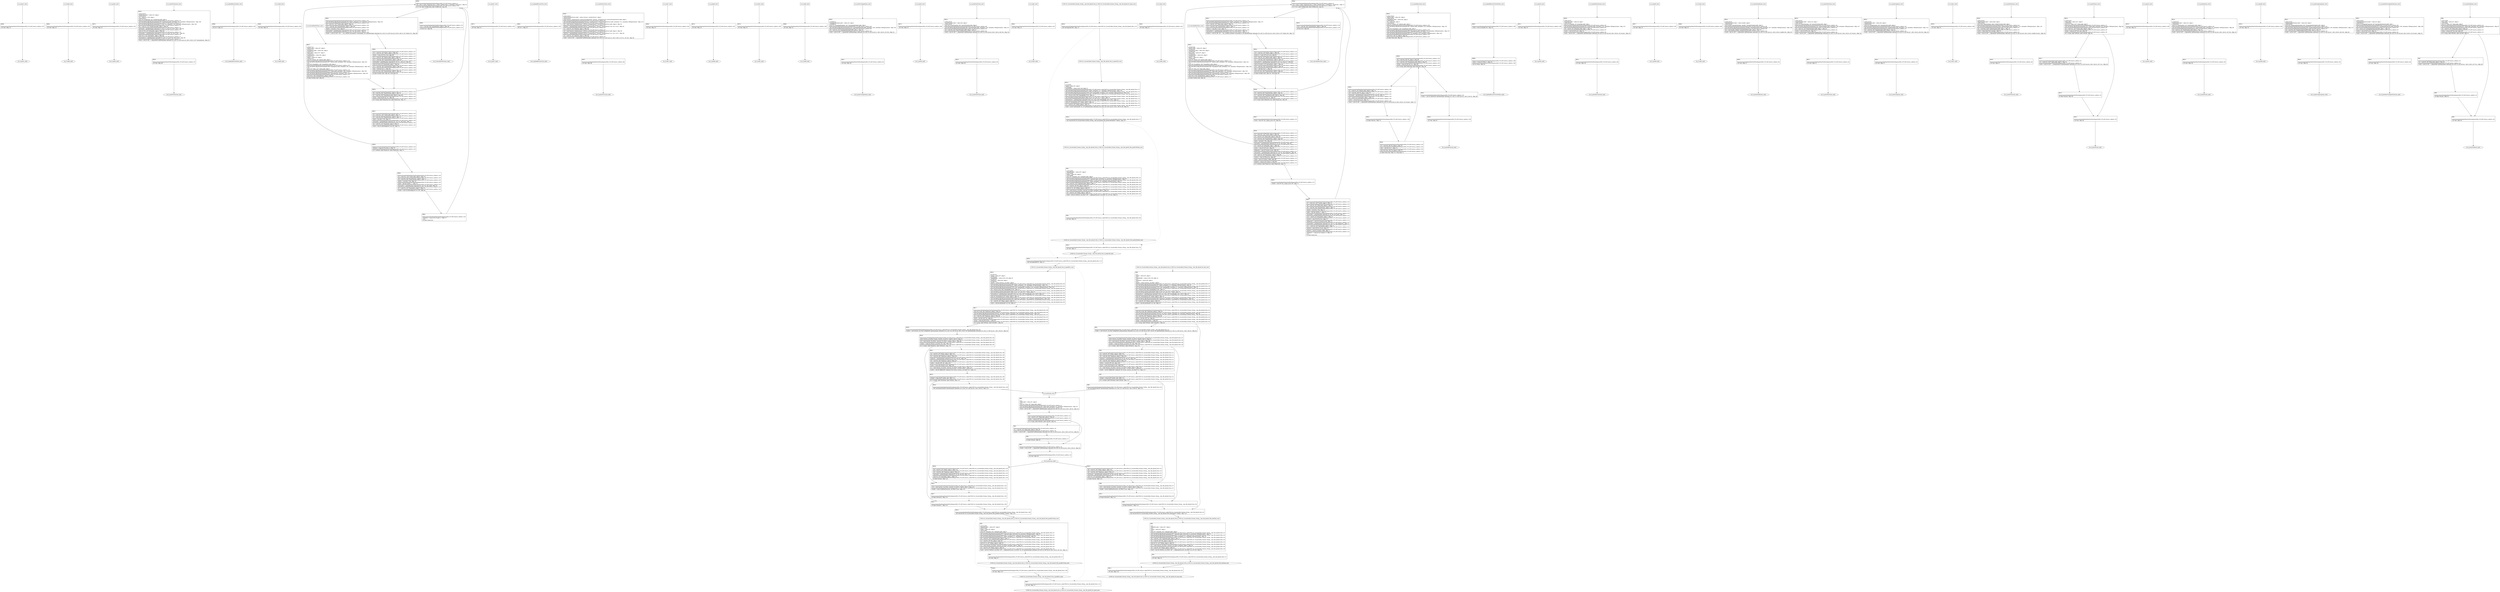 digraph "icfg graph" {
BBio_ll_good1_end [label="{io_ll_good1_end}"];
BBio_ll_bad6_end [label="{io_ll_bad6_end}"];
BBio_ll_good5_end [label="{io_ll_good5_end}"];
BBio_ll_printWcharLine_end [label="{io_ll_printWcharLine_end}"];
BBio_ll_globalReturnsFalse_end [label="{io_ll_globalReturnsFalse_end}"];
BBio_ll_bad8_end [label="{io_ll_bad8_end}"];
BBio_ll_decodeHexWChars_end [label="{io_ll_decodeHexWChars_end}"];
BBio_ll_good7_end [label="{io_ll_good7_end}"];
BBio_ll_globalReturnsTrue_end [label="{io_ll_globalReturnsTrue_end}"];
BBio_ll_printStructLine_end [label="{io_ll_printStructLine_end}"];
BBio_ll_bad7_end [label="{io_ll_bad7_end}"];
BBio_ll_good6_end [label="{io_ll_good6_end}"];
BBio_ll_bad2_end [label="{io_ll_bad2_end}"];
BBio_ll_bad9_end [label="{io_ll_bad9_end}"];
BBio_ll_printUnsignedLine_end [label="{io_ll_printUnsignedLine_end}"];
BBio_ll_good4_end [label="{io_ll_good4_end}"];
BBio_ll_printSizeTLine_end [label="{io_ll_printSizeTLine_end}"];
BBio_ll_bad5_end [label="{io_ll_bad5_end}"];
BBio_ll_printLine_end [label="{io_ll_printLine_end}"];
BBCWE134_Uncontrolled_Format_String__char_file_fprintf_63a_ll_CWE134_Uncontrolled_Format_String__char_file_fprintf_63_bad_end [label="{CWE134_Uncontrolled_Format_String__char_file_fprintf_63a_ll_CWE134_Uncontrolled_Format_String__char_file_fprintf_63_bad_end}"];
BBio_ll_bad4_end [label="{io_ll_bad4_end}"];
BBio_ll_decodeHexChars_end [label="{io_ll_decodeHexChars_end}"];
BBio_ll_printBytesLine_end [label="{io_ll_printBytesLine_end}"];
BBio_ll_globalReturnsTrueOrFalse_end [label="{io_ll_globalReturnsTrueOrFalse_end}"];
BBCWE134_Uncontrolled_Format_String__char_file_fprintf_63a_ll_goodB2G_end [label="{CWE134_Uncontrolled_Format_String__char_file_fprintf_63a_ll_goodB2G_end}"];
BBio_ll_good3_end [label="{io_ll_good3_end}"];
BBio_ll_printHexCharLine_end [label="{io_ll_printHexCharLine_end}"];
BBCWE134_Uncontrolled_Format_String__char_file_fprintf_63b_ll_CWE134_Uncontrolled_Format_String__char_file_fprintf_63b_goodG2BSink_end [label="{CWE134_Uncontrolled_Format_String__char_file_fprintf_63b_ll_CWE134_Uncontrolled_Format_String__char_file_fprintf_63b_goodG2BSink_end}"];
BBCWE134_Uncontrolled_Format_String__char_file_fprintf_63b_ll_CWE134_Uncontrolled_Format_String__char_file_fprintf_63b_badSink_end [label="{CWE134_Uncontrolled_Format_String__char_file_fprintf_63b_ll_CWE134_Uncontrolled_Format_String__char_file_fprintf_63b_badSink_end}"];
BBio_ll_good9_end [label="{io_ll_good9_end}"];
BBio_ll_bad3_end [label="{io_ll_bad3_end}"];
BBio_ll_printDoubleLine_end [label="{io_ll_printDoubleLine_end}"];
BBio_ll_printShortLine_end [label="{io_ll_printShortLine_end}"];
BBio_ll_printLongLine_end [label="{io_ll_printLongLine_end}"];
BBio_ll_bad1_end [label="{io_ll_bad1_end}"];
BBio_ll_printFloatLine_end [label="{io_ll_printFloatLine_end}"];
BBio_ll_printWLine_end [label="{io_ll_printWLine_end}"];
BBio_ll_good2_end [label="{io_ll_good2_end}"];
BBio_ll_printIntLine_end [label="{io_ll_printIntLine_end}"];
BBio_ll_good8_end [label="{io_ll_good8_end}"];
BBio_ll_printLongLongLine_end [label="{io_ll_printLongLongLine_end}"];
BBCWE134_Uncontrolled_Format_String__char_file_fprintf_63a_ll_CWE134_Uncontrolled_Format_String__char_file_fprintf_63_good_end [label="{CWE134_Uncontrolled_Format_String__char_file_fprintf_63a_ll_CWE134_Uncontrolled_Format_String__char_file_fprintf_63_good_end}"];
BBCWE134_Uncontrolled_Format_String__char_file_fprintf_63b_ll_CWE134_Uncontrolled_Format_String__char_file_fprintf_63b_goodB2GSink_end [label="{CWE134_Uncontrolled_Format_String__char_file_fprintf_63b_ll_CWE134_Uncontrolled_Format_String__char_file_fprintf_63b_goodB2GSink_end}"];
BBio_ll_printHexUnsignedCharLine_end [label="{io_ll_printHexUnsignedCharLine_end}"];
BBio_ll_printSinkLine_end [label="{io_ll_printSinkLine_end}"];
BBCWE134_Uncontrolled_Format_String__char_file_fprintf_63a_ll_goodG2B_end [label="{CWE134_Uncontrolled_Format_String__char_file_fprintf_63a_ll_goodG2B_end}"];
BBio_ll_good1_start [label="{io_ll_good1_start}", shape=record];
io_ll_good1BB69 [label="{BB69:\l\l/home/raoxue/Desktop/MemVerif/workspace/000_079_997/source_code/io.c:187\l
  ret void, !dbg !52\l
}", shape=record];
BBio_ll_bad6_start [label="{io_ll_bad6_start}", shape=record];
io_ll_bad6BB83 [label="{BB83:\l\l/home/raoxue/Desktop/MemVerif/workspace/000_079_997/source_code/io.c:203\l
  ret void, !dbg !52\l
}", shape=record];
BBio_ll_good5_start [label="{io_ll_good5_start}", shape=record];
io_ll_good5BB73 [label="{BB73:\l\l/home/raoxue/Desktop/MemVerif/workspace/000_079_997/source_code/io.c:191\l
  ret void, !dbg !52\l
}", shape=record];
BBio_ll_printWcharLine_start [label="{io_ll_printWcharLine_start}", shape=record];
io_ll_printWcharLineBB28 [label="{BB28:\l\l/:2084136192\l
  %wideChar.addr = alloca i32, align 4\l
/:2084136192\l
  %s = alloca [2 x i32], align 4\l
/:2084136192\l
  store i32 %wideChar, i32* %wideChar.addr, align 4\l
/home/raoxue/Desktop/MemVerif/workspace/000_079_997/source_code/io.c:70\l
  call void @llvm.dbg.declare(metadata i32* %wideChar.addr, metadata !162, metadata !DIExpression()), !dbg !163\l
/home/raoxue/Desktop/MemVerif/workspace/000_079_997/source_code/io.c:74\l
  call void @llvm.dbg.declare(metadata [2 x i32]* %s, metadata !164, metadata !DIExpression()), !dbg !168\l
/home/raoxue/Desktop/MemVerif/workspace/000_079_997/source_code/io.c:75\l
  %0 = load i32, i32* %wideChar.addr, align 4, !dbg !61\l
/home/raoxue/Desktop/MemVerif/workspace/000_079_997/source_code/io.c:75\l
  %arrayidx = getelementptr inbounds [2 x i32], [2 x i32]* %s, i64 0, i64 0, !dbg !62\l
/home/raoxue/Desktop/MemVerif/workspace/000_079_997/source_code/io.c:75\l
  store i32 %0, i32* %arrayidx, align 4, !dbg !63\l
/home/raoxue/Desktop/MemVerif/workspace/000_079_997/source_code/io.c:76\l
  %arrayidx1 = getelementptr inbounds [2 x i32], [2 x i32]* %s, i64 0, i64 1, !dbg !64\l
/home/raoxue/Desktop/MemVerif/workspace/000_079_997/source_code/io.c:76\l
  store i32 0, i32* %arrayidx1, align 4, !dbg !65\l
/home/raoxue/Desktop/MemVerif/workspace/000_079_997/source_code/io.c:77\l
  %arraydecay = getelementptr inbounds [2 x i32], [2 x i32]* %s, i64 0, i64 0, !dbg !66\l
/home/raoxue/Desktop/MemVerif/workspace/000_079_997/source_code/io.c:77\l
  %call = call i32 (i8*, ...) @printf(i8* getelementptr inbounds ([5 x i8], [5 x i8]* @.str.10, i64 0, i64 0), i32* %arraydecay), !dbg !67\l
}", shape=record];
io_ll_printWcharLineBB28 [label="{BB28:\l\l/:2084136192\l
  %wideChar.addr = alloca i32, align 4\l
/:2084136192\l
  %s = alloca [2 x i32], align 4\l
/:2084136192\l
  store i32 %wideChar, i32* %wideChar.addr, align 4\l
/home/raoxue/Desktop/MemVerif/workspace/000_079_997/source_code/io.c:70\l
  call void @llvm.dbg.declare(metadata i32* %wideChar.addr, metadata !162, metadata !DIExpression()), !dbg !163\l
/home/raoxue/Desktop/MemVerif/workspace/000_079_997/source_code/io.c:74\l
  call void @llvm.dbg.declare(metadata [2 x i32]* %s, metadata !164, metadata !DIExpression()), !dbg !168\l
/home/raoxue/Desktop/MemVerif/workspace/000_079_997/source_code/io.c:75\l
  %0 = load i32, i32* %wideChar.addr, align 4, !dbg !61\l
/home/raoxue/Desktop/MemVerif/workspace/000_079_997/source_code/io.c:75\l
  %arrayidx = getelementptr inbounds [2 x i32], [2 x i32]* %s, i64 0, i64 0, !dbg !62\l
/home/raoxue/Desktop/MemVerif/workspace/000_079_997/source_code/io.c:75\l
  store i32 %0, i32* %arrayidx, align 4, !dbg !63\l
/home/raoxue/Desktop/MemVerif/workspace/000_079_997/source_code/io.c:76\l
  %arrayidx1 = getelementptr inbounds [2 x i32], [2 x i32]* %s, i64 0, i64 1, !dbg !64\l
/home/raoxue/Desktop/MemVerif/workspace/000_079_997/source_code/io.c:76\l
  store i32 0, i32* %arrayidx1, align 4, !dbg !65\l
/home/raoxue/Desktop/MemVerif/workspace/000_079_997/source_code/io.c:77\l
  %arraydecay = getelementptr inbounds [2 x i32], [2 x i32]* %s, i64 0, i64 0, !dbg !66\l
/home/raoxue/Desktop/MemVerif/workspace/000_079_997/source_code/io.c:77\l
  %call = call i32 (i8*, ...) @printf(i8* getelementptr inbounds ([5 x i8], [5 x i8]* @.str.10, i64 0, i64 0), i32* %arraydecay), !dbg !67\l
}", shape=record];
io_ll_printWcharLineBB29 [label="{BB29:\l\l/home/raoxue/Desktop/MemVerif/workspace/000_079_997/source_code/io.c:78\l
  ret void, !dbg !68\l
}", shape=record];
BBio_ll_globalReturnsFalse_start [label="{io_ll_globalReturnsFalse_start}", shape=record];
io_ll_globalReturnsFalseBB66 [label="{BB66:\l\l/home/raoxue/Desktop/MemVerif/workspace/000_079_997/source_code/io.c:163\l
  ret i32 0, !dbg !52\l
}", shape=record];
BBio_ll_bad8_start [label="{io_ll_bad8_start}", shape=record];
io_ll_bad8BB85 [label="{BB85:\l\l/home/raoxue/Desktop/MemVerif/workspace/000_079_997/source_code/io.c:205\l
  ret void, !dbg !52\l
}", shape=record];
BBio_ll_decodeHexWChars_start [label="{io_ll_decodeHexWChars_start}", shape=record];
io_ll_decodeHexWCharsBB55 [label="{BB55:\l\l/:103447112\l
  %bytes.addr = alloca i8*, align 8\l
/:103447112\l
  %numBytes.addr = alloca i64, align 8\l
/:103447112\l
  %hex.addr = alloca i32*, align 8\l
/:103447112\l
  %numWritten = alloca i64, align 8\l
/:103447112\l
  %byte = alloca i32, align 4\l
/:103447112\l
  store i8* %bytes, i8** %bytes.addr, align 8\l
/home/raoxue/Desktop/MemVerif/workspace/000_079_997/source_code/io.c:135\l
  call void @llvm.dbg.declare(metadata i8** %bytes.addr, metadata !290, metadata !DIExpression()), !dbg !291\l
/:135\l
  store i64 %numBytes, i64* %numBytes.addr, align 8\l
/home/raoxue/Desktop/MemVerif/workspace/000_079_997/source_code/io.c:135\l
  call void @llvm.dbg.declare(metadata i64* %numBytes.addr, metadata !292, metadata !DIExpression()), !dbg !293\l
/:135\l
  store i32* %hex, i32** %hex.addr, align 8\l
/home/raoxue/Desktop/MemVerif/workspace/000_079_997/source_code/io.c:135\l
  call void @llvm.dbg.declare(metadata i32** %hex.addr, metadata !294, metadata !DIExpression()), !dbg !295\l
/home/raoxue/Desktop/MemVerif/workspace/000_079_997/source_code/io.c:137\l
  call void @llvm.dbg.declare(metadata i64* %numWritten, metadata !296, metadata !DIExpression()), !dbg !297\l
/home/raoxue/Desktop/MemVerif/workspace/000_079_997/source_code/io.c:137\l
  store i64 0, i64* %numWritten, align 8, !dbg !65\l
/home/raoxue/Desktop/MemVerif/workspace/000_079_997/source_code/io.c:143\l
  br label %while.cond, !dbg !66\l
}", shape=record];
io_ll_decodeHexWCharsBB56 [label="{BB56:\l\l/home/raoxue/Desktop/MemVerif/workspace/000_079_997/source_code/io.c:143\l
  %0 = load i64, i64* %numWritten, align 8, !dbg !67\l
/home/raoxue/Desktop/MemVerif/workspace/000_079_997/source_code/io.c:143\l
  %1 = load i64, i64* %numBytes.addr, align 8, !dbg !68\l
/home/raoxue/Desktop/MemVerif/workspace/000_079_997/source_code/io.c:143\l
  %cmp = icmp ult i64 %0, %1, !dbg !69\l
/home/raoxue/Desktop/MemVerif/workspace/000_079_997/source_code/io.c:143\l
  br i1 %cmp, label %land.lhs.true, label %land.end, !dbg !70\l
}", shape=record];
io_ll_decodeHexWCharsBB57 [label="{BB57:\l\l/home/raoxue/Desktop/MemVerif/workspace/000_079_997/source_code/io.c:143\l
  %2 = load i32*, i32** %hex.addr, align 8, !dbg !71\l
/home/raoxue/Desktop/MemVerif/workspace/000_079_997/source_code/io.c:143\l
  %3 = load i64, i64* %numWritten, align 8, !dbg !72\l
/home/raoxue/Desktop/MemVerif/workspace/000_079_997/source_code/io.c:143\l
  %mul = mul i64 2, %3, !dbg !73\l
/home/raoxue/Desktop/MemVerif/workspace/000_079_997/source_code/io.c:143\l
  %arrayidx = getelementptr inbounds i32, i32* %2, i64 %mul, !dbg !71\l
/home/raoxue/Desktop/MemVerif/workspace/000_079_997/source_code/io.c:143\l
  %4 = load i32, i32* %arrayidx, align 4, !dbg !71\l
/home/raoxue/Desktop/MemVerif/workspace/000_079_997/source_code/io.c:143\l
  %call = call i32 @iswxdigit(i32 %4) #5, !dbg !74\l
}", shape=record];
io_ll_decodeHexWCharsBB57 [label="{BB57:\l\l/home/raoxue/Desktop/MemVerif/workspace/000_079_997/source_code/io.c:143\l
  %2 = load i32*, i32** %hex.addr, align 8, !dbg !71\l
/home/raoxue/Desktop/MemVerif/workspace/000_079_997/source_code/io.c:143\l
  %3 = load i64, i64* %numWritten, align 8, !dbg !72\l
/home/raoxue/Desktop/MemVerif/workspace/000_079_997/source_code/io.c:143\l
  %mul = mul i64 2, %3, !dbg !73\l
/home/raoxue/Desktop/MemVerif/workspace/000_079_997/source_code/io.c:143\l
  %arrayidx = getelementptr inbounds i32, i32* %2, i64 %mul, !dbg !71\l
/home/raoxue/Desktop/MemVerif/workspace/000_079_997/source_code/io.c:143\l
  %4 = load i32, i32* %arrayidx, align 4, !dbg !71\l
/home/raoxue/Desktop/MemVerif/workspace/000_079_997/source_code/io.c:143\l
  %call = call i32 @iswxdigit(i32 %4) #5, !dbg !74\l
}", shape=record];
io_ll_decodeHexWCharsBB59 [label="{BB59:\l\l/home/raoxue/Desktop/MemVerif/workspace/000_079_997/source_code/io.c:143\l
  %tobool = icmp ne i32 %call, 0, !dbg !74\l
/home/raoxue/Desktop/MemVerif/workspace/000_079_997/source_code/io.c:143\l
  br i1 %tobool, label %land.rhs, label %land.end, !dbg !75\l
}", shape=record];
io_ll_decodeHexWCharsBB60 [label="{BB60:\l\l/home/raoxue/Desktop/MemVerif/workspace/000_079_997/source_code/io.c:143\l
  %5 = load i32*, i32** %hex.addr, align 8, !dbg !76\l
/home/raoxue/Desktop/MemVerif/workspace/000_079_997/source_code/io.c:143\l
  %6 = load i64, i64* %numWritten, align 8, !dbg !77\l
/home/raoxue/Desktop/MemVerif/workspace/000_079_997/source_code/io.c:143\l
  %mul1 = mul i64 2, %6, !dbg !78\l
/home/raoxue/Desktop/MemVerif/workspace/000_079_997/source_code/io.c:143\l
  %add = add i64 %mul1, 1, !dbg !79\l
/home/raoxue/Desktop/MemVerif/workspace/000_079_997/source_code/io.c:143\l
  %arrayidx2 = getelementptr inbounds i32, i32* %5, i64 %add, !dbg !76\l
/home/raoxue/Desktop/MemVerif/workspace/000_079_997/source_code/io.c:143\l
  %7 = load i32, i32* %arrayidx2, align 4, !dbg !76\l
/home/raoxue/Desktop/MemVerif/workspace/000_079_997/source_code/io.c:143\l
  %call3 = call i32 @iswxdigit(i32 %7) #5, !dbg !80\l
}", shape=record];
io_ll_decodeHexWCharsBB60 [label="{BB60:\l\l/home/raoxue/Desktop/MemVerif/workspace/000_079_997/source_code/io.c:143\l
  %5 = load i32*, i32** %hex.addr, align 8, !dbg !76\l
/home/raoxue/Desktop/MemVerif/workspace/000_079_997/source_code/io.c:143\l
  %6 = load i64, i64* %numWritten, align 8, !dbg !77\l
/home/raoxue/Desktop/MemVerif/workspace/000_079_997/source_code/io.c:143\l
  %mul1 = mul i64 2, %6, !dbg !78\l
/home/raoxue/Desktop/MemVerif/workspace/000_079_997/source_code/io.c:143\l
  %add = add i64 %mul1, 1, !dbg !79\l
/home/raoxue/Desktop/MemVerif/workspace/000_079_997/source_code/io.c:143\l
  %arrayidx2 = getelementptr inbounds i32, i32* %5, i64 %add, !dbg !76\l
/home/raoxue/Desktop/MemVerif/workspace/000_079_997/source_code/io.c:143\l
  %7 = load i32, i32* %arrayidx2, align 4, !dbg !76\l
/home/raoxue/Desktop/MemVerif/workspace/000_079_997/source_code/io.c:143\l
  %call3 = call i32 @iswxdigit(i32 %7) #5, !dbg !80\l
}", shape=record];
io_ll_decodeHexWCharsBB61 [label="{BB61:\l\l/home/raoxue/Desktop/MemVerif/workspace/000_079_997/source_code/io.c:143\l
  %tobool4 = icmp ne i32 %call3, 0, !dbg !75\l
/:143\l
  br label %land.end\l
}", shape=record];
io_ll_decodeHexWCharsBB58 [label="{BB58:\l\l/home/raoxue/Desktop/MemVerif/workspace/000_079_997/source_code/io.c:0\l
  %8 = phi i1 [ false, %land.lhs.true ], [ false, %while.cond ], [ %tobool4, %land.rhs ], !dbg !81\l
/home/raoxue/Desktop/MemVerif/workspace/000_079_997/source_code/io.c:143\l
  br i1 %8, label %while.body, label %while.end, !dbg !66\l
}", shape=record];
io_ll_decodeHexWCharsBB62 [label="{BB62:\l\l/home/raoxue/Desktop/MemVerif/workspace/000_079_997/source_code/io.c:145\l
  call void @llvm.dbg.declare(metadata i32* %byte, metadata !314, metadata !DIExpression()), !dbg !316\l
/home/raoxue/Desktop/MemVerif/workspace/000_079_997/source_code/io.c:146\l
  %9 = load i32*, i32** %hex.addr, align 8, !dbg !85\l
/home/raoxue/Desktop/MemVerif/workspace/000_079_997/source_code/io.c:146\l
  %10 = load i64, i64* %numWritten, align 8, !dbg !86\l
/home/raoxue/Desktop/MemVerif/workspace/000_079_997/source_code/io.c:146\l
  %mul5 = mul i64 2, %10, !dbg !87\l
/home/raoxue/Desktop/MemVerif/workspace/000_079_997/source_code/io.c:146\l
  %arrayidx6 = getelementptr inbounds i32, i32* %9, i64 %mul5, !dbg !85\l
/home/raoxue/Desktop/MemVerif/workspace/000_079_997/source_code/io.c:146\l
  %call7 = call i32 (i32*, i32*, ...) @__isoc99_swscanf(i32* %arrayidx6, i32* getelementptr inbounds ([5 x i32], [5 x i32]* @.str.16, i64 0, i64 0), i32* %byte) #5, !dbg !88\l
}", shape=record];
io_ll_decodeHexWCharsBB62 [label="{BB62:\l\l/home/raoxue/Desktop/MemVerif/workspace/000_079_997/source_code/io.c:145\l
  call void @llvm.dbg.declare(metadata i32* %byte, metadata !314, metadata !DIExpression()), !dbg !316\l
/home/raoxue/Desktop/MemVerif/workspace/000_079_997/source_code/io.c:146\l
  %9 = load i32*, i32** %hex.addr, align 8, !dbg !85\l
/home/raoxue/Desktop/MemVerif/workspace/000_079_997/source_code/io.c:146\l
  %10 = load i64, i64* %numWritten, align 8, !dbg !86\l
/home/raoxue/Desktop/MemVerif/workspace/000_079_997/source_code/io.c:146\l
  %mul5 = mul i64 2, %10, !dbg !87\l
/home/raoxue/Desktop/MemVerif/workspace/000_079_997/source_code/io.c:146\l
  %arrayidx6 = getelementptr inbounds i32, i32* %9, i64 %mul5, !dbg !85\l
/home/raoxue/Desktop/MemVerif/workspace/000_079_997/source_code/io.c:146\l
  %call7 = call i32 (i32*, i32*, ...) @__isoc99_swscanf(i32* %arrayidx6, i32* getelementptr inbounds ([5 x i32], [5 x i32]* @.str.16, i64 0, i64 0), i32* %byte) #5, !dbg !88\l
}", shape=record];
io_ll_decodeHexWCharsBB64 [label="{BB64:\l\l/home/raoxue/Desktop/MemVerif/workspace/000_079_997/source_code/io.c:147\l
  %11 = load i32, i32* %byte, align 4, !dbg !89\l
/home/raoxue/Desktop/MemVerif/workspace/000_079_997/source_code/io.c:147\l
  %conv = trunc i32 %11 to i8, !dbg !90\l
/home/raoxue/Desktop/MemVerif/workspace/000_079_997/source_code/io.c:147\l
  %12 = load i8*, i8** %bytes.addr, align 8, !dbg !91\l
/home/raoxue/Desktop/MemVerif/workspace/000_079_997/source_code/io.c:147\l
  %13 = load i64, i64* %numWritten, align 8, !dbg !92\l
/home/raoxue/Desktop/MemVerif/workspace/000_079_997/source_code/io.c:147\l
  %arrayidx8 = getelementptr inbounds i8, i8* %12, i64 %13, !dbg !91\l
/home/raoxue/Desktop/MemVerif/workspace/000_079_997/source_code/io.c:147\l
  store i8 %conv, i8* %arrayidx8, align 1, !dbg !93\l
/home/raoxue/Desktop/MemVerif/workspace/000_079_997/source_code/io.c:148\l
  %14 = load i64, i64* %numWritten, align 8, !dbg !94\l
/home/raoxue/Desktop/MemVerif/workspace/000_079_997/source_code/io.c:148\l
  %inc = add i64 %14, 1, !dbg !94\l
/home/raoxue/Desktop/MemVerif/workspace/000_079_997/source_code/io.c:148\l
  store i64 %inc, i64* %numWritten, align 8, !dbg !94\l
/home/raoxue/Desktop/MemVerif/workspace/000_079_997/source_code/io.c:143\l
  br label %while.cond, !dbg !66, !llvm.loop !95\l
}", shape=record];
io_ll_decodeHexWCharsBB63 [label="{BB63:\l\l/home/raoxue/Desktop/MemVerif/workspace/000_079_997/source_code/io.c:151\l
  %15 = load i64, i64* %numWritten, align 8, !dbg !98\l
/home/raoxue/Desktop/MemVerif/workspace/000_079_997/source_code/io.c:151\l
  ret i64 %15, !dbg !99\l
}", shape=record];
BBio_ll_good7_start [label="{io_ll_good7_start}", shape=record];
io_ll_good7BB75 [label="{BB75:\l\l/home/raoxue/Desktop/MemVerif/workspace/000_079_997/source_code/io.c:193\l
  ret void, !dbg !52\l
}", shape=record];
BBio_ll_globalReturnsTrue_start [label="{io_ll_globalReturnsTrue_start}", shape=record];
io_ll_globalReturnsTrueBB65 [label="{BB65:\l\l/home/raoxue/Desktop/MemVerif/workspace/000_079_997/source_code/io.c:158\l
  ret i32 1, !dbg !52\l
}", shape=record];
BBio_ll_printStructLine_start [label="{io_ll_printStructLine_start}", shape=record];
io_ll_printStructLineBB36 [label="{BB36:\l\l/:2084136192\l
  %structTwoIntsStruct.addr = alloca %struct._twoIntsStruct*, align 8\l
/:2084136192\l
  store %struct._twoIntsStruct* %structTwoIntsStruct, %struct._twoIntsStruct** %structTwoIntsStruct.addr, align 8\l
/home/raoxue/Desktop/MemVerif/workspace/000_079_997/source_code/io.c:95\l
  call void @llvm.dbg.declare(metadata %struct._twoIntsStruct** %structTwoIntsStruct.addr, metadata !212, metadata !DIExpression()), !dbg !213\l
/home/raoxue/Desktop/MemVerif/workspace/000_079_997/source_code/io.c:97\l
  %0 = load %struct._twoIntsStruct*, %struct._twoIntsStruct** %structTwoIntsStruct.addr, align 8, !dbg !61\l
/home/raoxue/Desktop/MemVerif/workspace/000_079_997/source_code/io.c:97\l
  %intOne = getelementptr inbounds %struct._twoIntsStruct, %struct._twoIntsStruct* %0, i32 0, i32 0, !dbg !62\l
/home/raoxue/Desktop/MemVerif/workspace/000_079_997/source_code/io.c:97\l
  %1 = load i32, i32* %intOne, align 4, !dbg !62\l
/home/raoxue/Desktop/MemVerif/workspace/000_079_997/source_code/io.c:97\l
  %2 = load %struct._twoIntsStruct*, %struct._twoIntsStruct** %structTwoIntsStruct.addr, align 8, !dbg !63\l
/home/raoxue/Desktop/MemVerif/workspace/000_079_997/source_code/io.c:97\l
  %intTwo = getelementptr inbounds %struct._twoIntsStruct, %struct._twoIntsStruct* %2, i32 0, i32 1, !dbg !64\l
/home/raoxue/Desktop/MemVerif/workspace/000_079_997/source_code/io.c:97\l
  %3 = load i32, i32* %intTwo, align 4, !dbg !64\l
/home/raoxue/Desktop/MemVerif/workspace/000_079_997/source_code/io.c:97\l
  %call = call i32 (i8*, ...) @printf(i8* getelementptr inbounds ([10 x i8], [10 x i8]* @.str.13, i64 0, i64 0), i32 %1, i32 %3), !dbg !65\l
}", shape=record];
io_ll_printStructLineBB36 [label="{BB36:\l\l/:2084136192\l
  %structTwoIntsStruct.addr = alloca %struct._twoIntsStruct*, align 8\l
/:2084136192\l
  store %struct._twoIntsStruct* %structTwoIntsStruct, %struct._twoIntsStruct** %structTwoIntsStruct.addr, align 8\l
/home/raoxue/Desktop/MemVerif/workspace/000_079_997/source_code/io.c:95\l
  call void @llvm.dbg.declare(metadata %struct._twoIntsStruct** %structTwoIntsStruct.addr, metadata !212, metadata !DIExpression()), !dbg !213\l
/home/raoxue/Desktop/MemVerif/workspace/000_079_997/source_code/io.c:97\l
  %0 = load %struct._twoIntsStruct*, %struct._twoIntsStruct** %structTwoIntsStruct.addr, align 8, !dbg !61\l
/home/raoxue/Desktop/MemVerif/workspace/000_079_997/source_code/io.c:97\l
  %intOne = getelementptr inbounds %struct._twoIntsStruct, %struct._twoIntsStruct* %0, i32 0, i32 0, !dbg !62\l
/home/raoxue/Desktop/MemVerif/workspace/000_079_997/source_code/io.c:97\l
  %1 = load i32, i32* %intOne, align 4, !dbg !62\l
/home/raoxue/Desktop/MemVerif/workspace/000_079_997/source_code/io.c:97\l
  %2 = load %struct._twoIntsStruct*, %struct._twoIntsStruct** %structTwoIntsStruct.addr, align 8, !dbg !63\l
/home/raoxue/Desktop/MemVerif/workspace/000_079_997/source_code/io.c:97\l
  %intTwo = getelementptr inbounds %struct._twoIntsStruct, %struct._twoIntsStruct* %2, i32 0, i32 1, !dbg !64\l
/home/raoxue/Desktop/MemVerif/workspace/000_079_997/source_code/io.c:97\l
  %3 = load i32, i32* %intTwo, align 4, !dbg !64\l
/home/raoxue/Desktop/MemVerif/workspace/000_079_997/source_code/io.c:97\l
  %call = call i32 (i8*, ...) @printf(i8* getelementptr inbounds ([10 x i8], [10 x i8]* @.str.13, i64 0, i64 0), i32 %1, i32 %3), !dbg !65\l
}", shape=record];
io_ll_printStructLineBB37 [label="{BB37:\l\l/home/raoxue/Desktop/MemVerif/workspace/000_079_997/source_code/io.c:98\l
  ret void, !dbg !66\l
}", shape=record];
BBio_ll_bad7_start [label="{io_ll_bad7_start}", shape=record];
io_ll_bad7BB84 [label="{BB84:\l\l/home/raoxue/Desktop/MemVerif/workspace/000_079_997/source_code/io.c:204\l
  ret void, !dbg !52\l
}", shape=record];
BBio_ll_good6_start [label="{io_ll_good6_start}", shape=record];
io_ll_good6BB74 [label="{BB74:\l\l/home/raoxue/Desktop/MemVerif/workspace/000_079_997/source_code/io.c:192\l
  ret void, !dbg !52\l
}", shape=record];
BBio_ll_bad2_start [label="{io_ll_bad2_start}", shape=record];
io_ll_bad2BB79 [label="{BB79:\l\l/home/raoxue/Desktop/MemVerif/workspace/000_079_997/source_code/io.c:199\l
  ret void, !dbg !52\l
}", shape=record];
BBio_ll_bad9_start [label="{io_ll_bad9_start}", shape=record];
io_ll_bad9BB86 [label="{BB86:\l\l/home/raoxue/Desktop/MemVerif/workspace/000_079_997/source_code/io.c:206\l
  ret void, !dbg !52\l
}", shape=record];
BBio_ll_printUnsignedLine_start [label="{io_ll_printUnsignedLine_start}", shape=record];
io_ll_printUnsignedLineBB30 [label="{BB30:\l\l/:103608152\l
  %unsignedNumber.addr = alloca i32, align 4\l
/:103608152\l
  store i32 %unsignedNumber, i32* %unsignedNumber.addr, align 4\l
/home/raoxue/Desktop/MemVerif/workspace/000_079_997/source_code/io.c:80\l
  call void @llvm.dbg.declare(metadata i32* %unsignedNumber.addr, metadata !180, metadata !DIExpression()), !dbg !181\l
/home/raoxue/Desktop/MemVerif/workspace/000_079_997/source_code/io.c:82\l
  %0 = load i32, i32* %unsignedNumber.addr, align 4, !dbg !54\l
/home/raoxue/Desktop/MemVerif/workspace/000_079_997/source_code/io.c:82\l
  %call = call i32 (i8*, ...) @printf(i8* getelementptr inbounds ([4 x i8], [4 x i8]* @.str.11, i64 0, i64 0), i32 %0), !dbg !55\l
}", shape=record];
io_ll_printUnsignedLineBB30 [label="{BB30:\l\l/:103608152\l
  %unsignedNumber.addr = alloca i32, align 4\l
/:103608152\l
  store i32 %unsignedNumber, i32* %unsignedNumber.addr, align 4\l
/home/raoxue/Desktop/MemVerif/workspace/000_079_997/source_code/io.c:80\l
  call void @llvm.dbg.declare(metadata i32* %unsignedNumber.addr, metadata !180, metadata !DIExpression()), !dbg !181\l
/home/raoxue/Desktop/MemVerif/workspace/000_079_997/source_code/io.c:82\l
  %0 = load i32, i32* %unsignedNumber.addr, align 4, !dbg !54\l
/home/raoxue/Desktop/MemVerif/workspace/000_079_997/source_code/io.c:82\l
  %call = call i32 (i8*, ...) @printf(i8* getelementptr inbounds ([4 x i8], [4 x i8]* @.str.11, i64 0, i64 0), i32 %0), !dbg !55\l
}", shape=record];
io_ll_printUnsignedLineBB31 [label="{BB31:\l\l/home/raoxue/Desktop/MemVerif/workspace/000_079_997/source_code/io.c:83\l
  ret void, !dbg !56\l
}", shape=record];
BBio_ll_good4_start [label="{io_ll_good4_start}", shape=record];
io_ll_good4BB72 [label="{BB72:\l\l/home/raoxue/Desktop/MemVerif/workspace/000_079_997/source_code/io.c:190\l
  ret void, !dbg !52\l
}", shape=record];
BBio_ll_printSizeTLine_start [label="{io_ll_printSizeTLine_start}", shape=record];
io_ll_printSizeTLineBB24 [label="{BB24:\l\l/:2084136192\l
  %sizeTNumber.addr = alloca i64, align 8\l
/:2084136192\l
  store i64 %sizeTNumber, i64* %sizeTNumber.addr, align 8\l
/home/raoxue/Desktop/MemVerif/workspace/000_079_997/source_code/io.c:60\l
  call void @llvm.dbg.declare(metadata i64* %sizeTNumber.addr, metadata !146, metadata !DIExpression()), !dbg !147\l
/home/raoxue/Desktop/MemVerif/workspace/000_079_997/source_code/io.c:62\l
  %0 = load i64, i64* %sizeTNumber.addr, align 8, !dbg !57\l
/home/raoxue/Desktop/MemVerif/workspace/000_079_997/source_code/io.c:62\l
  %call = call i32 (i8*, ...) @printf(i8* getelementptr inbounds ([5 x i8], [5 x i8]* @.str.8, i64 0, i64 0), i64 %0), !dbg !58\l
}", shape=record];
io_ll_printSizeTLineBB24 [label="{BB24:\l\l/:2084136192\l
  %sizeTNumber.addr = alloca i64, align 8\l
/:2084136192\l
  store i64 %sizeTNumber, i64* %sizeTNumber.addr, align 8\l
/home/raoxue/Desktop/MemVerif/workspace/000_079_997/source_code/io.c:60\l
  call void @llvm.dbg.declare(metadata i64* %sizeTNumber.addr, metadata !146, metadata !DIExpression()), !dbg !147\l
/home/raoxue/Desktop/MemVerif/workspace/000_079_997/source_code/io.c:62\l
  %0 = load i64, i64* %sizeTNumber.addr, align 8, !dbg !57\l
/home/raoxue/Desktop/MemVerif/workspace/000_079_997/source_code/io.c:62\l
  %call = call i32 (i8*, ...) @printf(i8* getelementptr inbounds ([5 x i8], [5 x i8]* @.str.8, i64 0, i64 0), i64 %0), !dbg !58\l
}", shape=record];
io_ll_printSizeTLineBB25 [label="{BB25:\l\l/home/raoxue/Desktop/MemVerif/workspace/000_079_997/source_code/io.c:63\l
  ret void, !dbg !59\l
}", shape=record];
BBio_ll_bad5_start [label="{io_ll_bad5_start}", shape=record];
io_ll_bad5BB82 [label="{BB82:\l\l/home/raoxue/Desktop/MemVerif/workspace/000_079_997/source_code/io.c:202\l
  ret void, !dbg !52\l
}", shape=record];
BBio_ll_printLine_start [label="{io_ll_printLine_start}", shape=record];
io_ll_printLineBB0 [label="{BB0:\l\l/:415\l
  %line.addr = alloca i8*, align 8\l
/:415\l
  store i8* %line, i8** %line.addr, align 8\l
/home/raoxue/Desktop/MemVerif/workspace/000_079_997/source_code/io.c:11\l
  call void @llvm.dbg.declare(metadata i8** %line.addr, metadata !52, metadata !DIExpression()), !dbg !53\l
/home/raoxue/Desktop/MemVerif/workspace/000_079_997/source_code/io.c:13\l
  %call = call i32 (i8*, ...) @printf(i8* getelementptr inbounds ([9 x i8], [9 x i8]* @.str, i64 0, i64 0)), !dbg !54\l
}", shape=record];
io_ll_printLineBB0 [label="{BB0:\l\l/:415\l
  %line.addr = alloca i8*, align 8\l
/:415\l
  store i8* %line, i8** %line.addr, align 8\l
/home/raoxue/Desktop/MemVerif/workspace/000_079_997/source_code/io.c:11\l
  call void @llvm.dbg.declare(metadata i8** %line.addr, metadata !52, metadata !DIExpression()), !dbg !53\l
/home/raoxue/Desktop/MemVerif/workspace/000_079_997/source_code/io.c:13\l
  %call = call i32 (i8*, ...) @printf(i8* getelementptr inbounds ([9 x i8], [9 x i8]* @.str, i64 0, i64 0)), !dbg !54\l
}", shape=record];
io_ll_printLineBB1 [label="{BB1:\l\l/home/raoxue/Desktop/MemVerif/workspace/000_079_997/source_code/io.c:14\l
  %0 = load i8*, i8** %line.addr, align 8, !dbg !55\l
/home/raoxue/Desktop/MemVerif/workspace/000_079_997/source_code/io.c:14\l
  %cmp = icmp ne i8* %0, null, !dbg !57\l
/home/raoxue/Desktop/MemVerif/workspace/000_079_997/source_code/io.c:14\l
  br i1 %cmp, label %if.then, label %if.end, !dbg !58\l
}", shape=record];
io_ll_printLineBB2 [label="{BB2:\l\l/home/raoxue/Desktop/MemVerif/workspace/000_079_997/source_code/io.c:16\l
  %1 = load i8*, i8** %line.addr, align 8, !dbg !59\l
/home/raoxue/Desktop/MemVerif/workspace/000_079_997/source_code/io.c:16\l
  %call1 = call i32 (i8*, ...) @printf(i8* getelementptr inbounds ([4 x i8], [4 x i8]* @.str.1, i64 0, i64 0), i8* %1), !dbg !61\l
}", shape=record];
io_ll_printLineBB2 [label="{BB2:\l\l/home/raoxue/Desktop/MemVerif/workspace/000_079_997/source_code/io.c:16\l
  %1 = load i8*, i8** %line.addr, align 8, !dbg !59\l
/home/raoxue/Desktop/MemVerif/workspace/000_079_997/source_code/io.c:16\l
  %call1 = call i32 (i8*, ...) @printf(i8* getelementptr inbounds ([4 x i8], [4 x i8]* @.str.1, i64 0, i64 0), i8* %1), !dbg !61\l
}", shape=record];
io_ll_printLineBB4 [label="{BB4:\l\l/home/raoxue/Desktop/MemVerif/workspace/000_079_997/source_code/io.c:17\l
  br label %if.end, !dbg !62\l
}", shape=record];
io_ll_printLineBB3 [label="{BB3:\l\l/home/raoxue/Desktop/MemVerif/workspace/000_079_997/source_code/io.c:18\l
  %call2 = call i32 (i8*, ...) @printf(i8* getelementptr inbounds ([9 x i8], [9 x i8]* @.str.2, i64 0, i64 0)), !dbg !63\l
}", shape=record];
io_ll_printLineBB3 [label="{BB3:\l\l/home/raoxue/Desktop/MemVerif/workspace/000_079_997/source_code/io.c:18\l
  %call2 = call i32 (i8*, ...) @printf(i8* getelementptr inbounds ([9 x i8], [9 x i8]* @.str.2, i64 0, i64 0)), !dbg !63\l
}", shape=record];
io_ll_printLineBB5 [label="{BB5:\l\l/home/raoxue/Desktop/MemVerif/workspace/000_079_997/source_code/io.c:19\l
  ret void, !dbg !64\l
}", shape=record];
BBCWE134_Uncontrolled_Format_String__char_file_fprintf_63a_ll_CWE134_Uncontrolled_Format_String__char_file_fprintf_63_bad_start [label="{CWE134_Uncontrolled_Format_String__char_file_fprintf_63a_ll_CWE134_Uncontrolled_Format_String__char_file_fprintf_63_bad_start}", shape=record];
CWE134_Uncontrolled_Format_String__char_file_fprintf_63a_ll_CWE134_Uncontrolled_Format_String__char_file_fprintf_63_badBB0 [label="{BB0:\l\l/:415\l
  %data = alloca i8*, align 8\l
/:415\l
  %dataBuffer = alloca [100 x i8], align 16\l
/:415\l
  %dataLen = alloca i64, align 8\l
/:415\l
  %pFile = alloca %struct._IO_FILE*, align 8\l
/home/raoxue/Desktop/MemVerif/workspace/000_079_997/source_code/CWE134_Uncontrolled_Format_String__char_file_fprintf_63a.c:37\l
  call void @llvm.dbg.declare(metadata i8** %data, metadata !13, metadata !DIExpression()), !dbg !16\l
/home/raoxue/Desktop/MemVerif/workspace/000_079_997/source_code/CWE134_Uncontrolled_Format_String__char_file_fprintf_63a.c:38\l
  call void @llvm.dbg.declare(metadata [100 x i8]* %dataBuffer, metadata !17, metadata !DIExpression()), !dbg !21\l
/home/raoxue/Desktop/MemVerif/workspace/000_079_997/source_code/CWE134_Uncontrolled_Format_String__char_file_fprintf_63a.c:38\l
  %0 = bitcast [100 x i8]* %dataBuffer to i8*, !dbg !21\l
/home/raoxue/Desktop/MemVerif/workspace/000_079_997/source_code/CWE134_Uncontrolled_Format_String__char_file_fprintf_63a.c:38\l
  call void @llvm.memset.p0i8.i64(i8* align 16 %0, i8 0, i64 100, i1 false), !dbg !21\l
/home/raoxue/Desktop/MemVerif/workspace/000_079_997/source_code/CWE134_Uncontrolled_Format_String__char_file_fprintf_63a.c:39\l
  %arraydecay = getelementptr inbounds [100 x i8], [100 x i8]* %dataBuffer, i64 0, i64 0, !dbg !22\l
/home/raoxue/Desktop/MemVerif/workspace/000_079_997/source_code/CWE134_Uncontrolled_Format_String__char_file_fprintf_63a.c:39\l
  store i8* %arraydecay, i8** %data, align 8, !dbg !23\l
/home/raoxue/Desktop/MemVerif/workspace/000_079_997/source_code/CWE134_Uncontrolled_Format_String__char_file_fprintf_63a.c:42\l
  call void @llvm.dbg.declare(metadata i64* %dataLen, metadata !24, metadata !DIExpression()), !dbg !29\l
/home/raoxue/Desktop/MemVerif/workspace/000_079_997/source_code/CWE134_Uncontrolled_Format_String__char_file_fprintf_63a.c:42\l
  %1 = load i8*, i8** %data, align 8, !dbg !30\l
/home/raoxue/Desktop/MemVerif/workspace/000_079_997/source_code/CWE134_Uncontrolled_Format_String__char_file_fprintf_63a.c:42\l
  %call = call i64 @strlen(i8* %1) #6, !dbg !31\l
}", shape=record];
CWE134_Uncontrolled_Format_String__char_file_fprintf_63a_ll_CWE134_Uncontrolled_Format_String__char_file_fprintf_63_badBB0 [label="{BB0:\l\l/:415\l
  %data = alloca i8*, align 8\l
/:415\l
  %dataBuffer = alloca [100 x i8], align 16\l
/:415\l
  %dataLen = alloca i64, align 8\l
/:415\l
  %pFile = alloca %struct._IO_FILE*, align 8\l
/home/raoxue/Desktop/MemVerif/workspace/000_079_997/source_code/CWE134_Uncontrolled_Format_String__char_file_fprintf_63a.c:37\l
  call void @llvm.dbg.declare(metadata i8** %data, metadata !13, metadata !DIExpression()), !dbg !16\l
/home/raoxue/Desktop/MemVerif/workspace/000_079_997/source_code/CWE134_Uncontrolled_Format_String__char_file_fprintf_63a.c:38\l
  call void @llvm.dbg.declare(metadata [100 x i8]* %dataBuffer, metadata !17, metadata !DIExpression()), !dbg !21\l
/home/raoxue/Desktop/MemVerif/workspace/000_079_997/source_code/CWE134_Uncontrolled_Format_String__char_file_fprintf_63a.c:38\l
  %0 = bitcast [100 x i8]* %dataBuffer to i8*, !dbg !21\l
/home/raoxue/Desktop/MemVerif/workspace/000_079_997/source_code/CWE134_Uncontrolled_Format_String__char_file_fprintf_63a.c:38\l
  call void @llvm.memset.p0i8.i64(i8* align 16 %0, i8 0, i64 100, i1 false), !dbg !21\l
/home/raoxue/Desktop/MemVerif/workspace/000_079_997/source_code/CWE134_Uncontrolled_Format_String__char_file_fprintf_63a.c:39\l
  %arraydecay = getelementptr inbounds [100 x i8], [100 x i8]* %dataBuffer, i64 0, i64 0, !dbg !22\l
/home/raoxue/Desktop/MemVerif/workspace/000_079_997/source_code/CWE134_Uncontrolled_Format_String__char_file_fprintf_63a.c:39\l
  store i8* %arraydecay, i8** %data, align 8, !dbg !23\l
/home/raoxue/Desktop/MemVerif/workspace/000_079_997/source_code/CWE134_Uncontrolled_Format_String__char_file_fprintf_63a.c:42\l
  call void @llvm.dbg.declare(metadata i64* %dataLen, metadata !24, metadata !DIExpression()), !dbg !29\l
/home/raoxue/Desktop/MemVerif/workspace/000_079_997/source_code/CWE134_Uncontrolled_Format_String__char_file_fprintf_63a.c:42\l
  %1 = load i8*, i8** %data, align 8, !dbg !30\l
/home/raoxue/Desktop/MemVerif/workspace/000_079_997/source_code/CWE134_Uncontrolled_Format_String__char_file_fprintf_63a.c:42\l
  %call = call i64 @strlen(i8* %1) #6, !dbg !31\l
}", shape=record];
CWE134_Uncontrolled_Format_String__char_file_fprintf_63a_ll_CWE134_Uncontrolled_Format_String__char_file_fprintf_63_badBB1 [label="{BB1:\l\l/home/raoxue/Desktop/MemVerif/workspace/000_079_997/source_code/CWE134_Uncontrolled_Format_String__char_file_fprintf_63a.c:42\l
  store i64 %call, i64* %dataLen, align 8, !dbg !29\l
/home/raoxue/Desktop/MemVerif/workspace/000_079_997/source_code/CWE134_Uncontrolled_Format_String__char_file_fprintf_63a.c:43\l
  call void @llvm.dbg.declare(metadata %struct._IO_FILE** %pFile, metadata !32, metadata !DIExpression()), !dbg !89\l
/home/raoxue/Desktop/MemVerif/workspace/000_079_997/source_code/CWE134_Uncontrolled_Format_String__char_file_fprintf_63a.c:45\l
  %2 = load i64, i64* %dataLen, align 8, !dbg !90\l
/home/raoxue/Desktop/MemVerif/workspace/000_079_997/source_code/CWE134_Uncontrolled_Format_String__char_file_fprintf_63a.c:45\l
  %sub = sub i64 100, %2, !dbg !92\l
/home/raoxue/Desktop/MemVerif/workspace/000_079_997/source_code/CWE134_Uncontrolled_Format_String__char_file_fprintf_63a.c:45\l
  %cmp = icmp ugt i64 %sub, 1, !dbg !93\l
/home/raoxue/Desktop/MemVerif/workspace/000_079_997/source_code/CWE134_Uncontrolled_Format_String__char_file_fprintf_63a.c:45\l
  br i1 %cmp, label %if.then, label %if.end11, !dbg !94\l
}", shape=record];
CWE134_Uncontrolled_Format_String__char_file_fprintf_63a_ll_CWE134_Uncontrolled_Format_String__char_file_fprintf_63_badBB2 [label="{BB2:\l\l/home/raoxue/Desktop/MemVerif/workspace/000_079_997/source_code/CWE134_Uncontrolled_Format_String__char_file_fprintf_63a.c:47\l
  %call1 = call %struct._IO_FILE* @fopen(i8* getelementptr inbounds ([14 x i8], [14 x i8]* @.str, i64 0, i64 0), i8* getelementptr inbounds ([2 x i8], [2 x i8]* @.str.1, i64 0, i64 0)), !dbg !95\l
}", shape=record];
CWE134_Uncontrolled_Format_String__char_file_fprintf_63a_ll_CWE134_Uncontrolled_Format_String__char_file_fprintf_63_badBB2 [label="{BB2:\l\l/home/raoxue/Desktop/MemVerif/workspace/000_079_997/source_code/CWE134_Uncontrolled_Format_String__char_file_fprintf_63a.c:47\l
  %call1 = call %struct._IO_FILE* @fopen(i8* getelementptr inbounds ([14 x i8], [14 x i8]* @.str, i64 0, i64 0), i8* getelementptr inbounds ([2 x i8], [2 x i8]* @.str.1, i64 0, i64 0)), !dbg !95\l
}", shape=record];
CWE134_Uncontrolled_Format_String__char_file_fprintf_63a_ll_CWE134_Uncontrolled_Format_String__char_file_fprintf_63_badBB4 [label="{BB4:\l\l/home/raoxue/Desktop/MemVerif/workspace/000_079_997/source_code/CWE134_Uncontrolled_Format_String__char_file_fprintf_63a.c:47\l
  store %struct._IO_FILE* %call1, %struct._IO_FILE** %pFile, align 8, !dbg !97\l
/home/raoxue/Desktop/MemVerif/workspace/000_079_997/source_code/CWE134_Uncontrolled_Format_String__char_file_fprintf_63a.c:48\l
  %3 = load %struct._IO_FILE*, %struct._IO_FILE** %pFile, align 8, !dbg !98\l
/home/raoxue/Desktop/MemVerif/workspace/000_079_997/source_code/CWE134_Uncontrolled_Format_String__char_file_fprintf_63a.c:48\l
  %cmp2 = icmp ne %struct._IO_FILE* %3, null, !dbg !100\l
/home/raoxue/Desktop/MemVerif/workspace/000_079_997/source_code/CWE134_Uncontrolled_Format_String__char_file_fprintf_63a.c:48\l
  br i1 %cmp2, label %if.then3, label %if.end10, !dbg !101\l
}", shape=record];
CWE134_Uncontrolled_Format_String__char_file_fprintf_63a_ll_CWE134_Uncontrolled_Format_String__char_file_fprintf_63_badBB5 [label="{BB5:\l\l/home/raoxue/Desktop/MemVerif/workspace/000_079_997/source_code/CWE134_Uncontrolled_Format_String__char_file_fprintf_63a.c:51\l
  %4 = load i8*, i8** %data, align 8, !dbg !102\l
/home/raoxue/Desktop/MemVerif/workspace/000_079_997/source_code/CWE134_Uncontrolled_Format_String__char_file_fprintf_63a.c:51\l
  %5 = load i64, i64* %dataLen, align 8, !dbg !105\l
/home/raoxue/Desktop/MemVerif/workspace/000_079_997/source_code/CWE134_Uncontrolled_Format_String__char_file_fprintf_63a.c:51\l
  %add.ptr = getelementptr inbounds i8, i8* %4, i64 %5, !dbg !106\l
/home/raoxue/Desktop/MemVerif/workspace/000_079_997/source_code/CWE134_Uncontrolled_Format_String__char_file_fprintf_63a.c:51\l
  %6 = load i64, i64* %dataLen, align 8, !dbg !107\l
/home/raoxue/Desktop/MemVerif/workspace/000_079_997/source_code/CWE134_Uncontrolled_Format_String__char_file_fprintf_63a.c:51\l
  %sub4 = sub i64 100, %6, !dbg !108\l
/home/raoxue/Desktop/MemVerif/workspace/000_079_997/source_code/CWE134_Uncontrolled_Format_String__char_file_fprintf_63a.c:51\l
  %conv = trunc i64 %sub4 to i32, !dbg !109\l
/home/raoxue/Desktop/MemVerif/workspace/000_079_997/source_code/CWE134_Uncontrolled_Format_String__char_file_fprintf_63a.c:51\l
  %7 = load %struct._IO_FILE*, %struct._IO_FILE** %pFile, align 8, !dbg !110\l
/home/raoxue/Desktop/MemVerif/workspace/000_079_997/source_code/CWE134_Uncontrolled_Format_String__char_file_fprintf_63a.c:51\l
  %call5 = call i8* @fgets(i8* %add.ptr, i32 %conv, %struct._IO_FILE* %7), !dbg !111\l
}", shape=record];
CWE134_Uncontrolled_Format_String__char_file_fprintf_63a_ll_CWE134_Uncontrolled_Format_String__char_file_fprintf_63_badBB5 [label="{BB5:\l\l/home/raoxue/Desktop/MemVerif/workspace/000_079_997/source_code/CWE134_Uncontrolled_Format_String__char_file_fprintf_63a.c:51\l
  %4 = load i8*, i8** %data, align 8, !dbg !102\l
/home/raoxue/Desktop/MemVerif/workspace/000_079_997/source_code/CWE134_Uncontrolled_Format_String__char_file_fprintf_63a.c:51\l
  %5 = load i64, i64* %dataLen, align 8, !dbg !105\l
/home/raoxue/Desktop/MemVerif/workspace/000_079_997/source_code/CWE134_Uncontrolled_Format_String__char_file_fprintf_63a.c:51\l
  %add.ptr = getelementptr inbounds i8, i8* %4, i64 %5, !dbg !106\l
/home/raoxue/Desktop/MemVerif/workspace/000_079_997/source_code/CWE134_Uncontrolled_Format_String__char_file_fprintf_63a.c:51\l
  %6 = load i64, i64* %dataLen, align 8, !dbg !107\l
/home/raoxue/Desktop/MemVerif/workspace/000_079_997/source_code/CWE134_Uncontrolled_Format_String__char_file_fprintf_63a.c:51\l
  %sub4 = sub i64 100, %6, !dbg !108\l
/home/raoxue/Desktop/MemVerif/workspace/000_079_997/source_code/CWE134_Uncontrolled_Format_String__char_file_fprintf_63a.c:51\l
  %conv = trunc i64 %sub4 to i32, !dbg !109\l
/home/raoxue/Desktop/MemVerif/workspace/000_079_997/source_code/CWE134_Uncontrolled_Format_String__char_file_fprintf_63a.c:51\l
  %7 = load %struct._IO_FILE*, %struct._IO_FILE** %pFile, align 8, !dbg !110\l
/home/raoxue/Desktop/MemVerif/workspace/000_079_997/source_code/CWE134_Uncontrolled_Format_String__char_file_fprintf_63a.c:51\l
  %call5 = call i8* @fgets(i8* %add.ptr, i32 %conv, %struct._IO_FILE* %7), !dbg !111\l
}", shape=record];
CWE134_Uncontrolled_Format_String__char_file_fprintf_63a_ll_CWE134_Uncontrolled_Format_String__char_file_fprintf_63_badBB7 [label="{BB7:\l\l/home/raoxue/Desktop/MemVerif/workspace/000_079_997/source_code/CWE134_Uncontrolled_Format_String__char_file_fprintf_63a.c:51\l
  %cmp6 = icmp eq i8* %call5, null, !dbg !112\l
/home/raoxue/Desktop/MemVerif/workspace/000_079_997/source_code/CWE134_Uncontrolled_Format_String__char_file_fprintf_63a.c:51\l
  br i1 %cmp6, label %if.then8, label %if.end, !dbg !113\l
}", shape=record];
CWE134_Uncontrolled_Format_String__char_file_fprintf_63a_ll_CWE134_Uncontrolled_Format_String__char_file_fprintf_63_badBB8 [label="{BB8:\l\l/home/raoxue/Desktop/MemVerif/workspace/000_079_997/source_code/CWE134_Uncontrolled_Format_String__char_file_fprintf_63a.c:53\l
  call void @printLine(i8* getelementptr inbounds ([15 x i8], [15 x i8]* @.str.2, i64 0, i64 0)), !dbg !114\l
}", shape=record];
CWE134_Uncontrolled_Format_String__char_file_fprintf_63a_ll_CWE134_Uncontrolled_Format_String__char_file_fprintf_63_badBB8 [label="{BB8:\l\l/home/raoxue/Desktop/MemVerif/workspace/000_079_997/source_code/CWE134_Uncontrolled_Format_String__char_file_fprintf_63a.c:53\l
  call void @printLine(i8* getelementptr inbounds ([15 x i8], [15 x i8]* @.str.2, i64 0, i64 0)), !dbg !114\l
}", shape=record];
CWE134_Uncontrolled_Format_String__char_file_fprintf_63a_ll_CWE134_Uncontrolled_Format_String__char_file_fprintf_63_badBB10 [label="{BB10:\l\l/home/raoxue/Desktop/MemVerif/workspace/000_079_997/source_code/CWE134_Uncontrolled_Format_String__char_file_fprintf_63a.c:55\l
  %8 = load i8*, i8** %data, align 8, !dbg !116\l
/home/raoxue/Desktop/MemVerif/workspace/000_079_997/source_code/CWE134_Uncontrolled_Format_String__char_file_fprintf_63a.c:55\l
  %9 = load i64, i64* %dataLen, align 8, !dbg !117\l
/home/raoxue/Desktop/MemVerif/workspace/000_079_997/source_code/CWE134_Uncontrolled_Format_String__char_file_fprintf_63a.c:55\l
  %arrayidx = getelementptr inbounds i8, i8* %8, i64 %9, !dbg !116\l
/home/raoxue/Desktop/MemVerif/workspace/000_079_997/source_code/CWE134_Uncontrolled_Format_String__char_file_fprintf_63a.c:55\l
  store i8 0, i8* %arrayidx, align 1, !dbg !118\l
/home/raoxue/Desktop/MemVerif/workspace/000_079_997/source_code/CWE134_Uncontrolled_Format_String__char_file_fprintf_63a.c:56\l
  br label %if.end, !dbg !119\l
}", shape=record];
CWE134_Uncontrolled_Format_String__char_file_fprintf_63a_ll_CWE134_Uncontrolled_Format_String__char_file_fprintf_63_badBB9 [label="{BB9:\l\l/home/raoxue/Desktop/MemVerif/workspace/000_079_997/source_code/CWE134_Uncontrolled_Format_String__char_file_fprintf_63a.c:57\l
  %10 = load %struct._IO_FILE*, %struct._IO_FILE** %pFile, align 8, !dbg !120\l
/home/raoxue/Desktop/MemVerif/workspace/000_079_997/source_code/CWE134_Uncontrolled_Format_String__char_file_fprintf_63a.c:57\l
  %call9 = call i32 @fclose(%struct._IO_FILE* %10), !dbg !121\l
}", shape=record];
CWE134_Uncontrolled_Format_String__char_file_fprintf_63a_ll_CWE134_Uncontrolled_Format_String__char_file_fprintf_63_badBB9 [label="{BB9:\l\l/home/raoxue/Desktop/MemVerif/workspace/000_079_997/source_code/CWE134_Uncontrolled_Format_String__char_file_fprintf_63a.c:57\l
  %10 = load %struct._IO_FILE*, %struct._IO_FILE** %pFile, align 8, !dbg !120\l
/home/raoxue/Desktop/MemVerif/workspace/000_079_997/source_code/CWE134_Uncontrolled_Format_String__char_file_fprintf_63a.c:57\l
  %call9 = call i32 @fclose(%struct._IO_FILE* %10), !dbg !121\l
}", shape=record];
CWE134_Uncontrolled_Format_String__char_file_fprintf_63a_ll_CWE134_Uncontrolled_Format_String__char_file_fprintf_63_badBB11 [label="{BB11:\l\l/home/raoxue/Desktop/MemVerif/workspace/000_079_997/source_code/CWE134_Uncontrolled_Format_String__char_file_fprintf_63a.c:58\l
  br label %if.end10, !dbg !122\l
}", shape=record];
CWE134_Uncontrolled_Format_String__char_file_fprintf_63a_ll_CWE134_Uncontrolled_Format_String__char_file_fprintf_63_badBB6 [label="{BB6:\l\l/home/raoxue/Desktop/MemVerif/workspace/000_079_997/source_code/CWE134_Uncontrolled_Format_String__char_file_fprintf_63a.c:59\l
  br label %if.end11, !dbg !123\l
}", shape=record];
CWE134_Uncontrolled_Format_String__char_file_fprintf_63a_ll_CWE134_Uncontrolled_Format_String__char_file_fprintf_63_badBB3 [label="{BB3:\l\l/home/raoxue/Desktop/MemVerif/workspace/000_079_997/source_code/CWE134_Uncontrolled_Format_String__char_file_fprintf_63a.c:61\l
  call void @CWE134_Uncontrolled_Format_String__char_file_fprintf_63b_badSink(i8** %data), !dbg !124\l
}", shape=record];
CWE134_Uncontrolled_Format_String__char_file_fprintf_63a_ll_CWE134_Uncontrolled_Format_String__char_file_fprintf_63_badBB3 [label="{BB3:\l\l/home/raoxue/Desktop/MemVerif/workspace/000_079_997/source_code/CWE134_Uncontrolled_Format_String__char_file_fprintf_63a.c:61\l
  call void @CWE134_Uncontrolled_Format_String__char_file_fprintf_63b_badSink(i8** %data), !dbg !124\l
}", shape=record];
CWE134_Uncontrolled_Format_String__char_file_fprintf_63a_ll_CWE134_Uncontrolled_Format_String__char_file_fprintf_63_badBB12 [label="{BB12:\l\l/home/raoxue/Desktop/MemVerif/workspace/000_079_997/source_code/CWE134_Uncontrolled_Format_String__char_file_fprintf_63a.c:62\l
  ret void, !dbg !125\l
}", shape=record];
BBio_ll_bad4_start [label="{io_ll_bad4_start}", shape=record];
io_ll_bad4BB81 [label="{BB81:\l\l/home/raoxue/Desktop/MemVerif/workspace/000_079_997/source_code/io.c:201\l
  ret void, !dbg !52\l
}", shape=record];
BBio_ll_decodeHexChars_start [label="{io_ll_decodeHexChars_start}", shape=record];
io_ll_decodeHexCharsBB45 [label="{BB45:\l\l/:103461440\l
  %bytes.addr = alloca i8*, align 8\l
/:103461440\l
  %numBytes.addr = alloca i64, align 8\l
/:103461440\l
  %hex.addr = alloca i8*, align 8\l
/:103461440\l
  %numWritten = alloca i64, align 8\l
/:103461440\l
  %byte = alloca i32, align 4\l
/:103461440\l
  store i8* %bytes, i8** %bytes.addr, align 8\l
/home/raoxue/Desktop/MemVerif/workspace/000_079_997/source_code/io.c:113\l
  call void @llvm.dbg.declare(metadata i8** %bytes.addr, metadata !253, metadata !DIExpression()), !dbg !254\l
/:113\l
  store i64 %numBytes, i64* %numBytes.addr, align 8\l
/home/raoxue/Desktop/MemVerif/workspace/000_079_997/source_code/io.c:113\l
  call void @llvm.dbg.declare(metadata i64* %numBytes.addr, metadata !255, metadata !DIExpression()), !dbg !256\l
/:113\l
  store i8* %hex, i8** %hex.addr, align 8\l
/home/raoxue/Desktop/MemVerif/workspace/000_079_997/source_code/io.c:113\l
  call void @llvm.dbg.declare(metadata i8** %hex.addr, metadata !257, metadata !DIExpression()), !dbg !258\l
/home/raoxue/Desktop/MemVerif/workspace/000_079_997/source_code/io.c:115\l
  call void @llvm.dbg.declare(metadata i64* %numWritten, metadata !259, metadata !DIExpression()), !dbg !260\l
/home/raoxue/Desktop/MemVerif/workspace/000_079_997/source_code/io.c:115\l
  store i64 0, i64* %numWritten, align 8, !dbg !63\l
/home/raoxue/Desktop/MemVerif/workspace/000_079_997/source_code/io.c:121\l
  br label %while.cond, !dbg !64\l
}", shape=record];
io_ll_decodeHexCharsBB46 [label="{BB46:\l\l/home/raoxue/Desktop/MemVerif/workspace/000_079_997/source_code/io.c:121\l
  %0 = load i64, i64* %numWritten, align 8, !dbg !65\l
/home/raoxue/Desktop/MemVerif/workspace/000_079_997/source_code/io.c:121\l
  %1 = load i64, i64* %numBytes.addr, align 8, !dbg !66\l
/home/raoxue/Desktop/MemVerif/workspace/000_079_997/source_code/io.c:121\l
  %cmp = icmp ult i64 %0, %1, !dbg !67\l
/home/raoxue/Desktop/MemVerif/workspace/000_079_997/source_code/io.c:121\l
  br i1 %cmp, label %land.lhs.true, label %land.end, !dbg !68\l
}", shape=record];
io_ll_decodeHexCharsBB47 [label="{BB47:\l\l/home/raoxue/Desktop/MemVerif/workspace/000_079_997/source_code/io.c:121\l
  %call = call i16** @__ctype_b_loc() #5, !dbg !69\l
}", shape=record];
io_ll_decodeHexCharsBB47 [label="{BB47:\l\l/home/raoxue/Desktop/MemVerif/workspace/000_079_997/source_code/io.c:121\l
  %call = call i16** @__ctype_b_loc() #5, !dbg !69\l
}", shape=record];
io_ll_decodeHexCharsBB49 [label="{BB49:\l\l/home/raoxue/Desktop/MemVerif/workspace/000_079_997/source_code/io.c:121\l
  %2 = load i16*, i16** %call, align 8, !dbg !69\l
/home/raoxue/Desktop/MemVerif/workspace/000_079_997/source_code/io.c:121\l
  %3 = load i8*, i8** %hex.addr, align 8, !dbg !69\l
/home/raoxue/Desktop/MemVerif/workspace/000_079_997/source_code/io.c:121\l
  %4 = load i64, i64* %numWritten, align 8, !dbg !69\l
/home/raoxue/Desktop/MemVerif/workspace/000_079_997/source_code/io.c:121\l
  %mul = mul i64 2, %4, !dbg !69\l
/home/raoxue/Desktop/MemVerif/workspace/000_079_997/source_code/io.c:121\l
  %arrayidx = getelementptr inbounds i8, i8* %3, i64 %mul, !dbg !69\l
/home/raoxue/Desktop/MemVerif/workspace/000_079_997/source_code/io.c:121\l
  %5 = load i8, i8* %arrayidx, align 1, !dbg !69\l
/home/raoxue/Desktop/MemVerif/workspace/000_079_997/source_code/io.c:121\l
  %conv = sext i8 %5 to i32, !dbg !69\l
/home/raoxue/Desktop/MemVerif/workspace/000_079_997/source_code/io.c:121\l
  %idxprom = sext i32 %conv to i64, !dbg !69\l
/home/raoxue/Desktop/MemVerif/workspace/000_079_997/source_code/io.c:121\l
  %arrayidx1 = getelementptr inbounds i16, i16* %2, i64 %idxprom, !dbg !69\l
/home/raoxue/Desktop/MemVerif/workspace/000_079_997/source_code/io.c:121\l
  %6 = load i16, i16* %arrayidx1, align 2, !dbg !69\l
/home/raoxue/Desktop/MemVerif/workspace/000_079_997/source_code/io.c:121\l
  %conv2 = zext i16 %6 to i32, !dbg !69\l
/home/raoxue/Desktop/MemVerif/workspace/000_079_997/source_code/io.c:121\l
  %and = and i32 %conv2, 4096, !dbg !69\l
/home/raoxue/Desktop/MemVerif/workspace/000_079_997/source_code/io.c:121\l
  %tobool = icmp ne i32 %and, 0, !dbg !69\l
/home/raoxue/Desktop/MemVerif/workspace/000_079_997/source_code/io.c:121\l
  br i1 %tobool, label %land.rhs, label %land.end, !dbg !70\l
}", shape=record];
io_ll_decodeHexCharsBB50 [label="{BB50:\l\l/home/raoxue/Desktop/MemVerif/workspace/000_079_997/source_code/io.c:121\l
  %call3 = call i16** @__ctype_b_loc() #5, !dbg !71\l
}", shape=record];
io_ll_decodeHexCharsBB50 [label="{BB50:\l\l/home/raoxue/Desktop/MemVerif/workspace/000_079_997/source_code/io.c:121\l
  %call3 = call i16** @__ctype_b_loc() #5, !dbg !71\l
}", shape=record];
io_ll_decodeHexCharsBB51 [label="{BB51:\l\l/home/raoxue/Desktop/MemVerif/workspace/000_079_997/source_code/io.c:121\l
  %7 = load i16*, i16** %call3, align 8, !dbg !71\l
/home/raoxue/Desktop/MemVerif/workspace/000_079_997/source_code/io.c:121\l
  %8 = load i8*, i8** %hex.addr, align 8, !dbg !71\l
/home/raoxue/Desktop/MemVerif/workspace/000_079_997/source_code/io.c:121\l
  %9 = load i64, i64* %numWritten, align 8, !dbg !71\l
/home/raoxue/Desktop/MemVerif/workspace/000_079_997/source_code/io.c:121\l
  %mul4 = mul i64 2, %9, !dbg !71\l
/home/raoxue/Desktop/MemVerif/workspace/000_079_997/source_code/io.c:121\l
  %add = add i64 %mul4, 1, !dbg !71\l
/home/raoxue/Desktop/MemVerif/workspace/000_079_997/source_code/io.c:121\l
  %arrayidx5 = getelementptr inbounds i8, i8* %8, i64 %add, !dbg !71\l
/home/raoxue/Desktop/MemVerif/workspace/000_079_997/source_code/io.c:121\l
  %10 = load i8, i8* %arrayidx5, align 1, !dbg !71\l
/home/raoxue/Desktop/MemVerif/workspace/000_079_997/source_code/io.c:121\l
  %conv6 = sext i8 %10 to i32, !dbg !71\l
/home/raoxue/Desktop/MemVerif/workspace/000_079_997/source_code/io.c:121\l
  %idxprom7 = sext i32 %conv6 to i64, !dbg !71\l
/home/raoxue/Desktop/MemVerif/workspace/000_079_997/source_code/io.c:121\l
  %arrayidx8 = getelementptr inbounds i16, i16* %7, i64 %idxprom7, !dbg !71\l
/home/raoxue/Desktop/MemVerif/workspace/000_079_997/source_code/io.c:121\l
  %11 = load i16, i16* %arrayidx8, align 2, !dbg !71\l
/home/raoxue/Desktop/MemVerif/workspace/000_079_997/source_code/io.c:121\l
  %conv9 = zext i16 %11 to i32, !dbg !71\l
/home/raoxue/Desktop/MemVerif/workspace/000_079_997/source_code/io.c:121\l
  %and10 = and i32 %conv9, 4096, !dbg !71\l
/home/raoxue/Desktop/MemVerif/workspace/000_079_997/source_code/io.c:121\l
  %tobool11 = icmp ne i32 %and10, 0, !dbg !70\l
/:121\l
  br label %land.end\l
}", shape=record];
io_ll_decodeHexCharsBB48 [label="{BB48:\l\l/home/raoxue/Desktop/MemVerif/workspace/000_079_997/source_code/io.c:0\l
  %12 = phi i1 [ false, %land.lhs.true ], [ false, %while.cond ], [ %tobool11, %land.rhs ], !dbg !72\l
/home/raoxue/Desktop/MemVerif/workspace/000_079_997/source_code/io.c:121\l
  br i1 %12, label %while.body, label %while.end, !dbg !64\l
}", shape=record];
io_ll_decodeHexCharsBB52 [label="{BB52:\l\l/home/raoxue/Desktop/MemVerif/workspace/000_079_997/source_code/io.c:123\l
  call void @llvm.dbg.declare(metadata i32* %byte, metadata !270, metadata !DIExpression()), !dbg !272\l
/home/raoxue/Desktop/MemVerif/workspace/000_079_997/source_code/io.c:124\l
  %13 = load i8*, i8** %hex.addr, align 8, !dbg !76\l
/home/raoxue/Desktop/MemVerif/workspace/000_079_997/source_code/io.c:124\l
  %14 = load i64, i64* %numWritten, align 8, !dbg !77\l
/home/raoxue/Desktop/MemVerif/workspace/000_079_997/source_code/io.c:124\l
  %mul12 = mul i64 2, %14, !dbg !78\l
/home/raoxue/Desktop/MemVerif/workspace/000_079_997/source_code/io.c:124\l
  %arrayidx13 = getelementptr inbounds i8, i8* %13, i64 %mul12, !dbg !76\l
/home/raoxue/Desktop/MemVerif/workspace/000_079_997/source_code/io.c:124\l
  %call14 = call i32 (i8*, i8*, ...) @__isoc99_sscanf(i8* %arrayidx13, i8* getelementptr inbounds ([5 x i8], [5 x i8]* @.str.14, i64 0, i64 0), i32* %byte) #6, !dbg !79\l
}", shape=record];
io_ll_decodeHexCharsBB52 [label="{BB52:\l\l/home/raoxue/Desktop/MemVerif/workspace/000_079_997/source_code/io.c:123\l
  call void @llvm.dbg.declare(metadata i32* %byte, metadata !270, metadata !DIExpression()), !dbg !272\l
/home/raoxue/Desktop/MemVerif/workspace/000_079_997/source_code/io.c:124\l
  %13 = load i8*, i8** %hex.addr, align 8, !dbg !76\l
/home/raoxue/Desktop/MemVerif/workspace/000_079_997/source_code/io.c:124\l
  %14 = load i64, i64* %numWritten, align 8, !dbg !77\l
/home/raoxue/Desktop/MemVerif/workspace/000_079_997/source_code/io.c:124\l
  %mul12 = mul i64 2, %14, !dbg !78\l
/home/raoxue/Desktop/MemVerif/workspace/000_079_997/source_code/io.c:124\l
  %arrayidx13 = getelementptr inbounds i8, i8* %13, i64 %mul12, !dbg !76\l
/home/raoxue/Desktop/MemVerif/workspace/000_079_997/source_code/io.c:124\l
  %call14 = call i32 (i8*, i8*, ...) @__isoc99_sscanf(i8* %arrayidx13, i8* getelementptr inbounds ([5 x i8], [5 x i8]* @.str.14, i64 0, i64 0), i32* %byte) #6, !dbg !79\l
}", shape=record];
io_ll_decodeHexCharsBB54 [label="{BB54:\l\l/home/raoxue/Desktop/MemVerif/workspace/000_079_997/source_code/io.c:125\l
  %15 = load i32, i32* %byte, align 4, !dbg !80\l
/home/raoxue/Desktop/MemVerif/workspace/000_079_997/source_code/io.c:125\l
  %conv15 = trunc i32 %15 to i8, !dbg !81\l
/home/raoxue/Desktop/MemVerif/workspace/000_079_997/source_code/io.c:125\l
  %16 = load i8*, i8** %bytes.addr, align 8, !dbg !82\l
/home/raoxue/Desktop/MemVerif/workspace/000_079_997/source_code/io.c:125\l
  %17 = load i64, i64* %numWritten, align 8, !dbg !83\l
/home/raoxue/Desktop/MemVerif/workspace/000_079_997/source_code/io.c:125\l
  %arrayidx16 = getelementptr inbounds i8, i8* %16, i64 %17, !dbg !82\l
/home/raoxue/Desktop/MemVerif/workspace/000_079_997/source_code/io.c:125\l
  store i8 %conv15, i8* %arrayidx16, align 1, !dbg !84\l
/home/raoxue/Desktop/MemVerif/workspace/000_079_997/source_code/io.c:126\l
  %18 = load i64, i64* %numWritten, align 8, !dbg !85\l
/home/raoxue/Desktop/MemVerif/workspace/000_079_997/source_code/io.c:126\l
  %inc = add i64 %18, 1, !dbg !85\l
/home/raoxue/Desktop/MemVerif/workspace/000_079_997/source_code/io.c:126\l
  store i64 %inc, i64* %numWritten, align 8, !dbg !85\l
/home/raoxue/Desktop/MemVerif/workspace/000_079_997/source_code/io.c:121\l
  br label %while.cond, !dbg !64, !llvm.loop !86\l
}", shape=record];
io_ll_decodeHexCharsBB53 [label="{BB53:\l\l/home/raoxue/Desktop/MemVerif/workspace/000_079_997/source_code/io.c:129\l
  %19 = load i64, i64* %numWritten, align 8, !dbg !89\l
/home/raoxue/Desktop/MemVerif/workspace/000_079_997/source_code/io.c:129\l
  ret i64 %19, !dbg !90\l
}", shape=record];
BBio_ll_printBytesLine_start [label="{io_ll_printBytesLine_start}", shape=record];
io_ll_printBytesLineBB38 [label="{BB38:\l\l/:2084136192\l
  %bytes.addr = alloca i8*, align 8\l
/:2084136192\l
  %numBytes.addr = alloca i64, align 8\l
/:2084136192\l
  %i = alloca i64, align 8\l
/:2084136192\l
  store i8* %bytes, i8** %bytes.addr, align 8\l
/home/raoxue/Desktop/MemVerif/workspace/000_079_997/source_code/io.c:100\l
  call void @llvm.dbg.declare(metadata i8** %bytes.addr, metadata !224, metadata !DIExpression()), !dbg !225\l
/:100\l
  store i64 %numBytes, i64* %numBytes.addr, align 8\l
/home/raoxue/Desktop/MemVerif/workspace/000_079_997/source_code/io.c:100\l
  call void @llvm.dbg.declare(metadata i64* %numBytes.addr, metadata !226, metadata !DIExpression()), !dbg !227\l
/home/raoxue/Desktop/MemVerif/workspace/000_079_997/source_code/io.c:102\l
  call void @llvm.dbg.declare(metadata i64* %i, metadata !228, metadata !DIExpression()), !dbg !229\l
/home/raoxue/Desktop/MemVerif/workspace/000_079_997/source_code/io.c:103\l
  store i64 0, i64* %i, align 8, !dbg !62\l
/home/raoxue/Desktop/MemVerif/workspace/000_079_997/source_code/io.c:103\l
  br label %for.cond, !dbg !64\l
}", shape=record];
io_ll_printBytesLineBB39 [label="{BB39:\l\l/home/raoxue/Desktop/MemVerif/workspace/000_079_997/source_code/io.c:103\l
  %0 = load i64, i64* %i, align 8, !dbg !65\l
/home/raoxue/Desktop/MemVerif/workspace/000_079_997/source_code/io.c:103\l
  %1 = load i64, i64* %numBytes.addr, align 8, !dbg !67\l
/home/raoxue/Desktop/MemVerif/workspace/000_079_997/source_code/io.c:103\l
  %cmp = icmp ult i64 %0, %1, !dbg !68\l
/home/raoxue/Desktop/MemVerif/workspace/000_079_997/source_code/io.c:103\l
  br i1 %cmp, label %for.body, label %for.end, !dbg !69\l
}", shape=record];
io_ll_printBytesLineBB40 [label="{BB40:\l\l/home/raoxue/Desktop/MemVerif/workspace/000_079_997/source_code/io.c:105\l
  %2 = load i8*, i8** %bytes.addr, align 8, !dbg !70\l
/home/raoxue/Desktop/MemVerif/workspace/000_079_997/source_code/io.c:105\l
  %3 = load i64, i64* %i, align 8, !dbg !72\l
/home/raoxue/Desktop/MemVerif/workspace/000_079_997/source_code/io.c:105\l
  %arrayidx = getelementptr inbounds i8, i8* %2, i64 %3, !dbg !70\l
/home/raoxue/Desktop/MemVerif/workspace/000_079_997/source_code/io.c:105\l
  %4 = load i8, i8* %arrayidx, align 1, !dbg !70\l
/home/raoxue/Desktop/MemVerif/workspace/000_079_997/source_code/io.c:105\l
  %conv = zext i8 %4 to i32, !dbg !70\l
/home/raoxue/Desktop/MemVerif/workspace/000_079_997/source_code/io.c:105\l
  %call = call i32 (i8*, ...) @printf(i8* getelementptr inbounds ([5 x i8], [5 x i8]* @.str.14, i64 0, i64 0), i32 %conv), !dbg !73\l
}", shape=record];
io_ll_printBytesLineBB40 [label="{BB40:\l\l/home/raoxue/Desktop/MemVerif/workspace/000_079_997/source_code/io.c:105\l
  %2 = load i8*, i8** %bytes.addr, align 8, !dbg !70\l
/home/raoxue/Desktop/MemVerif/workspace/000_079_997/source_code/io.c:105\l
  %3 = load i64, i64* %i, align 8, !dbg !72\l
/home/raoxue/Desktop/MemVerif/workspace/000_079_997/source_code/io.c:105\l
  %arrayidx = getelementptr inbounds i8, i8* %2, i64 %3, !dbg !70\l
/home/raoxue/Desktop/MemVerif/workspace/000_079_997/source_code/io.c:105\l
  %4 = load i8, i8* %arrayidx, align 1, !dbg !70\l
/home/raoxue/Desktop/MemVerif/workspace/000_079_997/source_code/io.c:105\l
  %conv = zext i8 %4 to i32, !dbg !70\l
/home/raoxue/Desktop/MemVerif/workspace/000_079_997/source_code/io.c:105\l
  %call = call i32 (i8*, ...) @printf(i8* getelementptr inbounds ([5 x i8], [5 x i8]* @.str.14, i64 0, i64 0), i32 %conv), !dbg !73\l
}", shape=record];
io_ll_printBytesLineBB42 [label="{BB42:\l\l/home/raoxue/Desktop/MemVerif/workspace/000_079_997/source_code/io.c:106\l
  br label %for.inc, !dbg !74\l
}", shape=record];
io_ll_printBytesLineBB43 [label="{BB43:\l\l/home/raoxue/Desktop/MemVerif/workspace/000_079_997/source_code/io.c:103\l
  %5 = load i64, i64* %i, align 8, !dbg !75\l
/home/raoxue/Desktop/MemVerif/workspace/000_079_997/source_code/io.c:103\l
  %inc = add i64 %5, 1, !dbg !75\l
/home/raoxue/Desktop/MemVerif/workspace/000_079_997/source_code/io.c:103\l
  store i64 %inc, i64* %i, align 8, !dbg !75\l
/home/raoxue/Desktop/MemVerif/workspace/000_079_997/source_code/io.c:103\l
  br label %for.cond, !dbg !76, !llvm.loop !77\l
}", shape=record];
io_ll_printBytesLineBB41 [label="{BB41:\l\l/home/raoxue/Desktop/MemVerif/workspace/000_079_997/source_code/io.c:107\l
  %call1 = call i32 @puts(i8* getelementptr inbounds ([1 x i8], [1 x i8]* @.str.15, i64 0, i64 0)), !dbg !80\l
}", shape=record];
io_ll_printBytesLineBB41 [label="{BB41:\l\l/home/raoxue/Desktop/MemVerif/workspace/000_079_997/source_code/io.c:107\l
  %call1 = call i32 @puts(i8* getelementptr inbounds ([1 x i8], [1 x i8]* @.str.15, i64 0, i64 0)), !dbg !80\l
}", shape=record];
io_ll_printBytesLineBB44 [label="{BB44:\l\l/home/raoxue/Desktop/MemVerif/workspace/000_079_997/source_code/io.c:108\l
  ret void, !dbg !81\l
}", shape=record];
BBio_ll_globalReturnsTrueOrFalse_start [label="{io_ll_globalReturnsTrueOrFalse_start}", shape=record];
io_ll_globalReturnsTrueOrFalseBB67 [label="{BB67:\l\l/home/raoxue/Desktop/MemVerif/workspace/000_079_997/source_code/io.c:168\l
  %call = call i32 @rand() #5, !dbg !52\l
}", shape=record];
io_ll_globalReturnsTrueOrFalseBB67 [label="{BB67:\l\l/home/raoxue/Desktop/MemVerif/workspace/000_079_997/source_code/io.c:168\l
  %call = call i32 @rand() #5, !dbg !52\l
}", shape=record];
io_ll_globalReturnsTrueOrFalseBB68 [label="{BB68:\l\l/home/raoxue/Desktop/MemVerif/workspace/000_079_997/source_code/io.c:168\l
  %rem = srem i32 %call, 2, !dbg !53\l
/home/raoxue/Desktop/MemVerif/workspace/000_079_997/source_code/io.c:168\l
  ret i32 %rem, !dbg !54\l
}", shape=record];
BBCWE134_Uncontrolled_Format_String__char_file_fprintf_63a_ll_goodB2G_start [label="{CWE134_Uncontrolled_Format_String__char_file_fprintf_63a_ll_goodB2G_start}", shape=record];
CWE134_Uncontrolled_Format_String__char_file_fprintf_63a_ll_goodB2GBB16 [label="{BB16:\l\l/:97508136\l
  %data = alloca i8*, align 8\l
/:97508136\l
  %dataBuffer = alloca [100 x i8], align 16\l
/:97508136\l
  %dataLen = alloca i64, align 8\l
/:97508136\l
  %pFile = alloca %struct._IO_FILE*, align 8\l
/home/raoxue/Desktop/MemVerif/workspace/000_079_997/source_code/CWE134_Uncontrolled_Format_String__char_file_fprintf_63a.c:84\l
  call void @llvm.dbg.declare(metadata i8** %data, metadata !138, metadata !DIExpression()), !dbg !139\l
/home/raoxue/Desktop/MemVerif/workspace/000_079_997/source_code/CWE134_Uncontrolled_Format_String__char_file_fprintf_63a.c:85\l
  call void @llvm.dbg.declare(metadata [100 x i8]* %dataBuffer, metadata !140, metadata !DIExpression()), !dbg !141\l
/home/raoxue/Desktop/MemVerif/workspace/000_079_997/source_code/CWE134_Uncontrolled_Format_String__char_file_fprintf_63a.c:85\l
  %0 = bitcast [100 x i8]* %dataBuffer to i8*, !dbg !21\l
/home/raoxue/Desktop/MemVerif/workspace/000_079_997/source_code/CWE134_Uncontrolled_Format_String__char_file_fprintf_63a.c:85\l
  call void @llvm.memset.p0i8.i64(i8* align 16 %0, i8 0, i64 100, i1 false), !dbg !21\l
/home/raoxue/Desktop/MemVerif/workspace/000_079_997/source_code/CWE134_Uncontrolled_Format_String__char_file_fprintf_63a.c:86\l
  %arraydecay = getelementptr inbounds [100 x i8], [100 x i8]* %dataBuffer, i64 0, i64 0, !dbg !22\l
/home/raoxue/Desktop/MemVerif/workspace/000_079_997/source_code/CWE134_Uncontrolled_Format_String__char_file_fprintf_63a.c:86\l
  store i8* %arraydecay, i8** %data, align 8, !dbg !23\l
/home/raoxue/Desktop/MemVerif/workspace/000_079_997/source_code/CWE134_Uncontrolled_Format_String__char_file_fprintf_63a.c:89\l
  call void @llvm.dbg.declare(metadata i64* %dataLen, metadata !144, metadata !DIExpression()), !dbg !146\l
/home/raoxue/Desktop/MemVerif/workspace/000_079_997/source_code/CWE134_Uncontrolled_Format_String__char_file_fprintf_63a.c:89\l
  %1 = load i8*, i8** %data, align 8, !dbg !30\l
/home/raoxue/Desktop/MemVerif/workspace/000_079_997/source_code/CWE134_Uncontrolled_Format_String__char_file_fprintf_63a.c:89\l
  %call = call i64 @strlen(i8* %1) #6, !dbg !31\l
}", shape=record];
CWE134_Uncontrolled_Format_String__char_file_fprintf_63a_ll_goodB2GBB16 [label="{BB16:\l\l/:97508136\l
  %data = alloca i8*, align 8\l
/:97508136\l
  %dataBuffer = alloca [100 x i8], align 16\l
/:97508136\l
  %dataLen = alloca i64, align 8\l
/:97508136\l
  %pFile = alloca %struct._IO_FILE*, align 8\l
/home/raoxue/Desktop/MemVerif/workspace/000_079_997/source_code/CWE134_Uncontrolled_Format_String__char_file_fprintf_63a.c:84\l
  call void @llvm.dbg.declare(metadata i8** %data, metadata !138, metadata !DIExpression()), !dbg !139\l
/home/raoxue/Desktop/MemVerif/workspace/000_079_997/source_code/CWE134_Uncontrolled_Format_String__char_file_fprintf_63a.c:85\l
  call void @llvm.dbg.declare(metadata [100 x i8]* %dataBuffer, metadata !140, metadata !DIExpression()), !dbg !141\l
/home/raoxue/Desktop/MemVerif/workspace/000_079_997/source_code/CWE134_Uncontrolled_Format_String__char_file_fprintf_63a.c:85\l
  %0 = bitcast [100 x i8]* %dataBuffer to i8*, !dbg !21\l
/home/raoxue/Desktop/MemVerif/workspace/000_079_997/source_code/CWE134_Uncontrolled_Format_String__char_file_fprintf_63a.c:85\l
  call void @llvm.memset.p0i8.i64(i8* align 16 %0, i8 0, i64 100, i1 false), !dbg !21\l
/home/raoxue/Desktop/MemVerif/workspace/000_079_997/source_code/CWE134_Uncontrolled_Format_String__char_file_fprintf_63a.c:86\l
  %arraydecay = getelementptr inbounds [100 x i8], [100 x i8]* %dataBuffer, i64 0, i64 0, !dbg !22\l
/home/raoxue/Desktop/MemVerif/workspace/000_079_997/source_code/CWE134_Uncontrolled_Format_String__char_file_fprintf_63a.c:86\l
  store i8* %arraydecay, i8** %data, align 8, !dbg !23\l
/home/raoxue/Desktop/MemVerif/workspace/000_079_997/source_code/CWE134_Uncontrolled_Format_String__char_file_fprintf_63a.c:89\l
  call void @llvm.dbg.declare(metadata i64* %dataLen, metadata !144, metadata !DIExpression()), !dbg !146\l
/home/raoxue/Desktop/MemVerif/workspace/000_079_997/source_code/CWE134_Uncontrolled_Format_String__char_file_fprintf_63a.c:89\l
  %1 = load i8*, i8** %data, align 8, !dbg !30\l
/home/raoxue/Desktop/MemVerif/workspace/000_079_997/source_code/CWE134_Uncontrolled_Format_String__char_file_fprintf_63a.c:89\l
  %call = call i64 @strlen(i8* %1) #6, !dbg !31\l
}", shape=record];
CWE134_Uncontrolled_Format_String__char_file_fprintf_63a_ll_goodB2GBB17 [label="{BB17:\l\l/home/raoxue/Desktop/MemVerif/workspace/000_079_997/source_code/CWE134_Uncontrolled_Format_String__char_file_fprintf_63a.c:89\l
  store i64 %call, i64* %dataLen, align 8, !dbg !29\l
/home/raoxue/Desktop/MemVerif/workspace/000_079_997/source_code/CWE134_Uncontrolled_Format_String__char_file_fprintf_63a.c:90\l
  call void @llvm.dbg.declare(metadata %struct._IO_FILE** %pFile, metadata !149, metadata !DIExpression()), !dbg !150\l
/home/raoxue/Desktop/MemVerif/workspace/000_079_997/source_code/CWE134_Uncontrolled_Format_String__char_file_fprintf_63a.c:92\l
  %2 = load i64, i64* %dataLen, align 8, !dbg !90\l
/home/raoxue/Desktop/MemVerif/workspace/000_079_997/source_code/CWE134_Uncontrolled_Format_String__char_file_fprintf_63a.c:92\l
  %sub = sub i64 100, %2, !dbg !92\l
/home/raoxue/Desktop/MemVerif/workspace/000_079_997/source_code/CWE134_Uncontrolled_Format_String__char_file_fprintf_63a.c:92\l
  %cmp = icmp ugt i64 %sub, 1, !dbg !93\l
/home/raoxue/Desktop/MemVerif/workspace/000_079_997/source_code/CWE134_Uncontrolled_Format_String__char_file_fprintf_63a.c:92\l
  br i1 %cmp, label %if.then, label %if.end11, !dbg !94\l
}", shape=record];
CWE134_Uncontrolled_Format_String__char_file_fprintf_63a_ll_goodB2GBB18 [label="{BB18:\l\l/home/raoxue/Desktop/MemVerif/workspace/000_079_997/source_code/CWE134_Uncontrolled_Format_String__char_file_fprintf_63a.c:94\l
  %call1 = call %struct._IO_FILE* @fopen(i8* getelementptr inbounds ([14 x i8], [14 x i8]* @.str, i64 0, i64 0), i8* getelementptr inbounds ([2 x i8], [2 x i8]* @.str.1, i64 0, i64 0)), !dbg !95\l
}", shape=record];
CWE134_Uncontrolled_Format_String__char_file_fprintf_63a_ll_goodB2GBB18 [label="{BB18:\l\l/home/raoxue/Desktop/MemVerif/workspace/000_079_997/source_code/CWE134_Uncontrolled_Format_String__char_file_fprintf_63a.c:94\l
  %call1 = call %struct._IO_FILE* @fopen(i8* getelementptr inbounds ([14 x i8], [14 x i8]* @.str, i64 0, i64 0), i8* getelementptr inbounds ([2 x i8], [2 x i8]* @.str.1, i64 0, i64 0)), !dbg !95\l
}", shape=record];
CWE134_Uncontrolled_Format_String__char_file_fprintf_63a_ll_goodB2GBB20 [label="{BB20:\l\l/home/raoxue/Desktop/MemVerif/workspace/000_079_997/source_code/CWE134_Uncontrolled_Format_String__char_file_fprintf_63a.c:94\l
  store %struct._IO_FILE* %call1, %struct._IO_FILE** %pFile, align 8, !dbg !97\l
/home/raoxue/Desktop/MemVerif/workspace/000_079_997/source_code/CWE134_Uncontrolled_Format_String__char_file_fprintf_63a.c:95\l
  %3 = load %struct._IO_FILE*, %struct._IO_FILE** %pFile, align 8, !dbg !98\l
/home/raoxue/Desktop/MemVerif/workspace/000_079_997/source_code/CWE134_Uncontrolled_Format_String__char_file_fprintf_63a.c:95\l
  %cmp2 = icmp ne %struct._IO_FILE* %3, null, !dbg !100\l
/home/raoxue/Desktop/MemVerif/workspace/000_079_997/source_code/CWE134_Uncontrolled_Format_String__char_file_fprintf_63a.c:95\l
  br i1 %cmp2, label %if.then3, label %if.end10, !dbg !101\l
}", shape=record];
CWE134_Uncontrolled_Format_String__char_file_fprintf_63a_ll_goodB2GBB21 [label="{BB21:\l\l/home/raoxue/Desktop/MemVerif/workspace/000_079_997/source_code/CWE134_Uncontrolled_Format_String__char_file_fprintf_63a.c:98\l
  %4 = load i8*, i8** %data, align 8, !dbg !102\l
/home/raoxue/Desktop/MemVerif/workspace/000_079_997/source_code/CWE134_Uncontrolled_Format_String__char_file_fprintf_63a.c:98\l
  %5 = load i64, i64* %dataLen, align 8, !dbg !105\l
/home/raoxue/Desktop/MemVerif/workspace/000_079_997/source_code/CWE134_Uncontrolled_Format_String__char_file_fprintf_63a.c:98\l
  %add.ptr = getelementptr inbounds i8, i8* %4, i64 %5, !dbg !106\l
/home/raoxue/Desktop/MemVerif/workspace/000_079_997/source_code/CWE134_Uncontrolled_Format_String__char_file_fprintf_63a.c:98\l
  %6 = load i64, i64* %dataLen, align 8, !dbg !107\l
/home/raoxue/Desktop/MemVerif/workspace/000_079_997/source_code/CWE134_Uncontrolled_Format_String__char_file_fprintf_63a.c:98\l
  %sub4 = sub i64 100, %6, !dbg !108\l
/home/raoxue/Desktop/MemVerif/workspace/000_079_997/source_code/CWE134_Uncontrolled_Format_String__char_file_fprintf_63a.c:98\l
  %conv = trunc i64 %sub4 to i32, !dbg !109\l
/home/raoxue/Desktop/MemVerif/workspace/000_079_997/source_code/CWE134_Uncontrolled_Format_String__char_file_fprintf_63a.c:98\l
  %7 = load %struct._IO_FILE*, %struct._IO_FILE** %pFile, align 8, !dbg !110\l
/home/raoxue/Desktop/MemVerif/workspace/000_079_997/source_code/CWE134_Uncontrolled_Format_String__char_file_fprintf_63a.c:98\l
  %call5 = call i8* @fgets(i8* %add.ptr, i32 %conv, %struct._IO_FILE* %7), !dbg !111\l
}", shape=record];
CWE134_Uncontrolled_Format_String__char_file_fprintf_63a_ll_goodB2GBB21 [label="{BB21:\l\l/home/raoxue/Desktop/MemVerif/workspace/000_079_997/source_code/CWE134_Uncontrolled_Format_String__char_file_fprintf_63a.c:98\l
  %4 = load i8*, i8** %data, align 8, !dbg !102\l
/home/raoxue/Desktop/MemVerif/workspace/000_079_997/source_code/CWE134_Uncontrolled_Format_String__char_file_fprintf_63a.c:98\l
  %5 = load i64, i64* %dataLen, align 8, !dbg !105\l
/home/raoxue/Desktop/MemVerif/workspace/000_079_997/source_code/CWE134_Uncontrolled_Format_String__char_file_fprintf_63a.c:98\l
  %add.ptr = getelementptr inbounds i8, i8* %4, i64 %5, !dbg !106\l
/home/raoxue/Desktop/MemVerif/workspace/000_079_997/source_code/CWE134_Uncontrolled_Format_String__char_file_fprintf_63a.c:98\l
  %6 = load i64, i64* %dataLen, align 8, !dbg !107\l
/home/raoxue/Desktop/MemVerif/workspace/000_079_997/source_code/CWE134_Uncontrolled_Format_String__char_file_fprintf_63a.c:98\l
  %sub4 = sub i64 100, %6, !dbg !108\l
/home/raoxue/Desktop/MemVerif/workspace/000_079_997/source_code/CWE134_Uncontrolled_Format_String__char_file_fprintf_63a.c:98\l
  %conv = trunc i64 %sub4 to i32, !dbg !109\l
/home/raoxue/Desktop/MemVerif/workspace/000_079_997/source_code/CWE134_Uncontrolled_Format_String__char_file_fprintf_63a.c:98\l
  %7 = load %struct._IO_FILE*, %struct._IO_FILE** %pFile, align 8, !dbg !110\l
/home/raoxue/Desktop/MemVerif/workspace/000_079_997/source_code/CWE134_Uncontrolled_Format_String__char_file_fprintf_63a.c:98\l
  %call5 = call i8* @fgets(i8* %add.ptr, i32 %conv, %struct._IO_FILE* %7), !dbg !111\l
}", shape=record];
CWE134_Uncontrolled_Format_String__char_file_fprintf_63a_ll_goodB2GBB23 [label="{BB23:\l\l/home/raoxue/Desktop/MemVerif/workspace/000_079_997/source_code/CWE134_Uncontrolled_Format_String__char_file_fprintf_63a.c:98\l
  %cmp6 = icmp eq i8* %call5, null, !dbg !112\l
/home/raoxue/Desktop/MemVerif/workspace/000_079_997/source_code/CWE134_Uncontrolled_Format_String__char_file_fprintf_63a.c:98\l
  br i1 %cmp6, label %if.then8, label %if.end, !dbg !113\l
}", shape=record];
CWE134_Uncontrolled_Format_String__char_file_fprintf_63a_ll_goodB2GBB24 [label="{BB24:\l\l/home/raoxue/Desktop/MemVerif/workspace/000_079_997/source_code/CWE134_Uncontrolled_Format_String__char_file_fprintf_63a.c:100\l
  call void @printLine(i8* getelementptr inbounds ([15 x i8], [15 x i8]* @.str.2, i64 0, i64 0)), !dbg !114\l
}", shape=record];
CWE134_Uncontrolled_Format_String__char_file_fprintf_63a_ll_goodB2GBB24 [label="{BB24:\l\l/home/raoxue/Desktop/MemVerif/workspace/000_079_997/source_code/CWE134_Uncontrolled_Format_String__char_file_fprintf_63a.c:100\l
  call void @printLine(i8* getelementptr inbounds ([15 x i8], [15 x i8]* @.str.2, i64 0, i64 0)), !dbg !114\l
}", shape=record];
CWE134_Uncontrolled_Format_String__char_file_fprintf_63a_ll_goodB2GBB26 [label="{BB26:\l\l/home/raoxue/Desktop/MemVerif/workspace/000_079_997/source_code/CWE134_Uncontrolled_Format_String__char_file_fprintf_63a.c:102\l
  %8 = load i8*, i8** %data, align 8, !dbg !116\l
/home/raoxue/Desktop/MemVerif/workspace/000_079_997/source_code/CWE134_Uncontrolled_Format_String__char_file_fprintf_63a.c:102\l
  %9 = load i64, i64* %dataLen, align 8, !dbg !117\l
/home/raoxue/Desktop/MemVerif/workspace/000_079_997/source_code/CWE134_Uncontrolled_Format_String__char_file_fprintf_63a.c:102\l
  %arrayidx = getelementptr inbounds i8, i8* %8, i64 %9, !dbg !116\l
/home/raoxue/Desktop/MemVerif/workspace/000_079_997/source_code/CWE134_Uncontrolled_Format_String__char_file_fprintf_63a.c:102\l
  store i8 0, i8* %arrayidx, align 1, !dbg !118\l
/home/raoxue/Desktop/MemVerif/workspace/000_079_997/source_code/CWE134_Uncontrolled_Format_String__char_file_fprintf_63a.c:103\l
  br label %if.end, !dbg !119\l
}", shape=record];
CWE134_Uncontrolled_Format_String__char_file_fprintf_63a_ll_goodB2GBB25 [label="{BB25:\l\l/home/raoxue/Desktop/MemVerif/workspace/000_079_997/source_code/CWE134_Uncontrolled_Format_String__char_file_fprintf_63a.c:104\l
  %10 = load %struct._IO_FILE*, %struct._IO_FILE** %pFile, align 8, !dbg !120\l
/home/raoxue/Desktop/MemVerif/workspace/000_079_997/source_code/CWE134_Uncontrolled_Format_String__char_file_fprintf_63a.c:104\l
  %call9 = call i32 @fclose(%struct._IO_FILE* %10), !dbg !121\l
}", shape=record];
CWE134_Uncontrolled_Format_String__char_file_fprintf_63a_ll_goodB2GBB25 [label="{BB25:\l\l/home/raoxue/Desktop/MemVerif/workspace/000_079_997/source_code/CWE134_Uncontrolled_Format_String__char_file_fprintf_63a.c:104\l
  %10 = load %struct._IO_FILE*, %struct._IO_FILE** %pFile, align 8, !dbg !120\l
/home/raoxue/Desktop/MemVerif/workspace/000_079_997/source_code/CWE134_Uncontrolled_Format_String__char_file_fprintf_63a.c:104\l
  %call9 = call i32 @fclose(%struct._IO_FILE* %10), !dbg !121\l
}", shape=record];
CWE134_Uncontrolled_Format_String__char_file_fprintf_63a_ll_goodB2GBB27 [label="{BB27:\l\l/home/raoxue/Desktop/MemVerif/workspace/000_079_997/source_code/CWE134_Uncontrolled_Format_String__char_file_fprintf_63a.c:105\l
  br label %if.end10, !dbg !122\l
}", shape=record];
CWE134_Uncontrolled_Format_String__char_file_fprintf_63a_ll_goodB2GBB22 [label="{BB22:\l\l/home/raoxue/Desktop/MemVerif/workspace/000_079_997/source_code/CWE134_Uncontrolled_Format_String__char_file_fprintf_63a.c:106\l
  br label %if.end11, !dbg !123\l
}", shape=record];
CWE134_Uncontrolled_Format_String__char_file_fprintf_63a_ll_goodB2GBB19 [label="{BB19:\l\l/home/raoxue/Desktop/MemVerif/workspace/000_079_997/source_code/CWE134_Uncontrolled_Format_String__char_file_fprintf_63a.c:108\l
  call void @CWE134_Uncontrolled_Format_String__char_file_fprintf_63b_goodB2GSink(i8** %data), !dbg !124\l
}", shape=record];
CWE134_Uncontrolled_Format_String__char_file_fprintf_63a_ll_goodB2GBB19 [label="{BB19:\l\l/home/raoxue/Desktop/MemVerif/workspace/000_079_997/source_code/CWE134_Uncontrolled_Format_String__char_file_fprintf_63a.c:108\l
  call void @CWE134_Uncontrolled_Format_String__char_file_fprintf_63b_goodB2GSink(i8** %data), !dbg !124\l
}", shape=record];
CWE134_Uncontrolled_Format_String__char_file_fprintf_63a_ll_goodB2GBB28 [label="{BB28:\l\l/home/raoxue/Desktop/MemVerif/workspace/000_079_997/source_code/CWE134_Uncontrolled_Format_String__char_file_fprintf_63a.c:109\l
  ret void, !dbg !125\l
}", shape=record];
BBio_ll_good3_start [label="{io_ll_good3_start}", shape=record];
io_ll_good3BB71 [label="{BB71:\l\l/home/raoxue/Desktop/MemVerif/workspace/000_079_997/source_code/io.c:189\l
  ret void, !dbg !52\l
}", shape=record];
BBio_ll_printHexCharLine_start [label="{io_ll_printHexCharLine_start}", shape=record];
io_ll_printHexCharLineBB26 [label="{BB26:\l\l/:2084136192\l
  %charHex.addr = alloca i8, align 1\l
/:2084136192\l
  store i8 %charHex, i8* %charHex.addr, align 1\l
/home/raoxue/Desktop/MemVerif/workspace/000_079_997/source_code/io.c:65\l
  call void @llvm.dbg.declare(metadata i8* %charHex.addr, metadata !154, metadata !DIExpression()), !dbg !155\l
/home/raoxue/Desktop/MemVerif/workspace/000_079_997/source_code/io.c:67\l
  %0 = load i8, i8* %charHex.addr, align 1, !dbg !54\l
/home/raoxue/Desktop/MemVerif/workspace/000_079_997/source_code/io.c:67\l
  %conv = sext i8 %0 to i32, !dbg !54\l
/home/raoxue/Desktop/MemVerif/workspace/000_079_997/source_code/io.c:67\l
  %call = call i32 (i8*, ...) @printf(i8* getelementptr inbounds ([6 x i8], [6 x i8]* @.str.9, i64 0, i64 0), i32 %conv), !dbg !55\l
}", shape=record];
io_ll_printHexCharLineBB26 [label="{BB26:\l\l/:2084136192\l
  %charHex.addr = alloca i8, align 1\l
/:2084136192\l
  store i8 %charHex, i8* %charHex.addr, align 1\l
/home/raoxue/Desktop/MemVerif/workspace/000_079_997/source_code/io.c:65\l
  call void @llvm.dbg.declare(metadata i8* %charHex.addr, metadata !154, metadata !DIExpression()), !dbg !155\l
/home/raoxue/Desktop/MemVerif/workspace/000_079_997/source_code/io.c:67\l
  %0 = load i8, i8* %charHex.addr, align 1, !dbg !54\l
/home/raoxue/Desktop/MemVerif/workspace/000_079_997/source_code/io.c:67\l
  %conv = sext i8 %0 to i32, !dbg !54\l
/home/raoxue/Desktop/MemVerif/workspace/000_079_997/source_code/io.c:67\l
  %call = call i32 (i8*, ...) @printf(i8* getelementptr inbounds ([6 x i8], [6 x i8]* @.str.9, i64 0, i64 0), i32 %conv), !dbg !55\l
}", shape=record];
io_ll_printHexCharLineBB27 [label="{BB27:\l\l/home/raoxue/Desktop/MemVerif/workspace/000_079_997/source_code/io.c:68\l
  ret void, !dbg !56\l
}", shape=record];
BBCWE134_Uncontrolled_Format_String__char_file_fprintf_63b_ll_CWE134_Uncontrolled_Format_String__char_file_fprintf_63b_goodG2BSink_start [label="{CWE134_Uncontrolled_Format_String__char_file_fprintf_63b_ll_CWE134_Uncontrolled_Format_String__char_file_fprintf_63b_goodG2BSink_start}", shape=record];
CWE134_Uncontrolled_Format_String__char_file_fprintf_63b_ll_CWE134_Uncontrolled_Format_String__char_file_fprintf_63b_goodG2BSinkBB2 [label="{BB2:\l\l/:100740968\l
  %dataPtr.addr = alloca i8**, align 8\l
/:100740968\l
  %data = alloca i8*, align 8\l
/:100740968\l
  store i8** %dataPtr, i8*** %dataPtr.addr, align 8\l
/home/raoxue/Desktop/MemVerif/workspace/000_079_997/source_code/CWE134_Uncontrolled_Format_String__char_file_fprintf_63b.c:44\l
  call void @llvm.dbg.declare(metadata i8*** %dataPtr.addr, metadata !24, metadata !DIExpression()), !dbg !25\l
/home/raoxue/Desktop/MemVerif/workspace/000_079_997/source_code/CWE134_Uncontrolled_Format_String__char_file_fprintf_63b.c:46\l
  call void @llvm.dbg.declare(metadata i8** %data, metadata !26, metadata !DIExpression()), !dbg !27\l
/home/raoxue/Desktop/MemVerif/workspace/000_079_997/source_code/CWE134_Uncontrolled_Format_String__char_file_fprintf_63b.c:46\l
  %0 = load i8**, i8*** %dataPtr.addr, align 8, !dbg !17\l
/home/raoxue/Desktop/MemVerif/workspace/000_079_997/source_code/CWE134_Uncontrolled_Format_String__char_file_fprintf_63b.c:46\l
  %1 = load i8*, i8** %0, align 8, !dbg !18\l
/home/raoxue/Desktop/MemVerif/workspace/000_079_997/source_code/CWE134_Uncontrolled_Format_String__char_file_fprintf_63b.c:46\l
  store i8* %1, i8** %data, align 8, !dbg !16\l
/home/raoxue/Desktop/MemVerif/workspace/000_079_997/source_code/CWE134_Uncontrolled_Format_String__char_file_fprintf_63b.c:48\l
  %2 = load %struct._IO_FILE*, %struct._IO_FILE** @stdout, align 8, !dbg !19\l
/home/raoxue/Desktop/MemVerif/workspace/000_079_997/source_code/CWE134_Uncontrolled_Format_String__char_file_fprintf_63b.c:48\l
  %3 = load i8*, i8** %data, align 8, !dbg !20\l
/home/raoxue/Desktop/MemVerif/workspace/000_079_997/source_code/CWE134_Uncontrolled_Format_String__char_file_fprintf_63b.c:48\l
  %call = call i32 (%struct._IO_FILE*, i8*, ...) @fprintf(%struct._IO_FILE* %2, i8* %3), !dbg !21\l
}", shape=record];
CWE134_Uncontrolled_Format_String__char_file_fprintf_63b_ll_CWE134_Uncontrolled_Format_String__char_file_fprintf_63b_goodG2BSinkBB2 [label="{BB2:\l\l/:100740968\l
  %dataPtr.addr = alloca i8**, align 8\l
/:100740968\l
  %data = alloca i8*, align 8\l
/:100740968\l
  store i8** %dataPtr, i8*** %dataPtr.addr, align 8\l
/home/raoxue/Desktop/MemVerif/workspace/000_079_997/source_code/CWE134_Uncontrolled_Format_String__char_file_fprintf_63b.c:44\l
  call void @llvm.dbg.declare(metadata i8*** %dataPtr.addr, metadata !24, metadata !DIExpression()), !dbg !25\l
/home/raoxue/Desktop/MemVerif/workspace/000_079_997/source_code/CWE134_Uncontrolled_Format_String__char_file_fprintf_63b.c:46\l
  call void @llvm.dbg.declare(metadata i8** %data, metadata !26, metadata !DIExpression()), !dbg !27\l
/home/raoxue/Desktop/MemVerif/workspace/000_079_997/source_code/CWE134_Uncontrolled_Format_String__char_file_fprintf_63b.c:46\l
  %0 = load i8**, i8*** %dataPtr.addr, align 8, !dbg !17\l
/home/raoxue/Desktop/MemVerif/workspace/000_079_997/source_code/CWE134_Uncontrolled_Format_String__char_file_fprintf_63b.c:46\l
  %1 = load i8*, i8** %0, align 8, !dbg !18\l
/home/raoxue/Desktop/MemVerif/workspace/000_079_997/source_code/CWE134_Uncontrolled_Format_String__char_file_fprintf_63b.c:46\l
  store i8* %1, i8** %data, align 8, !dbg !16\l
/home/raoxue/Desktop/MemVerif/workspace/000_079_997/source_code/CWE134_Uncontrolled_Format_String__char_file_fprintf_63b.c:48\l
  %2 = load %struct._IO_FILE*, %struct._IO_FILE** @stdout, align 8, !dbg !19\l
/home/raoxue/Desktop/MemVerif/workspace/000_079_997/source_code/CWE134_Uncontrolled_Format_String__char_file_fprintf_63b.c:48\l
  %3 = load i8*, i8** %data, align 8, !dbg !20\l
/home/raoxue/Desktop/MemVerif/workspace/000_079_997/source_code/CWE134_Uncontrolled_Format_String__char_file_fprintf_63b.c:48\l
  %call = call i32 (%struct._IO_FILE*, i8*, ...) @fprintf(%struct._IO_FILE* %2, i8* %3), !dbg !21\l
}", shape=record];
CWE134_Uncontrolled_Format_String__char_file_fprintf_63b_ll_CWE134_Uncontrolled_Format_String__char_file_fprintf_63b_goodG2BSinkBB3 [label="{BB3:\l\l/home/raoxue/Desktop/MemVerif/workspace/000_079_997/source_code/CWE134_Uncontrolled_Format_String__char_file_fprintf_63b.c:49\l
  ret void, !dbg !22\l
}", shape=record];
BBCWE134_Uncontrolled_Format_String__char_file_fprintf_63b_ll_CWE134_Uncontrolled_Format_String__char_file_fprintf_63b_badSink_start [label="{CWE134_Uncontrolled_Format_String__char_file_fprintf_63b_ll_CWE134_Uncontrolled_Format_String__char_file_fprintf_63b_badSink_start}", shape=record];
CWE134_Uncontrolled_Format_String__char_file_fprintf_63b_ll_CWE134_Uncontrolled_Format_String__char_file_fprintf_63b_badSinkBB0 [label="{BB0:\l\l/:415\l
  %dataPtr.addr = alloca i8**, align 8\l
/:415\l
  %data = alloca i8*, align 8\l
/:415\l
  store i8** %dataPtr, i8*** %dataPtr.addr, align 8\l
/home/raoxue/Desktop/MemVerif/workspace/000_079_997/source_code/CWE134_Uncontrolled_Format_String__char_file_fprintf_63b.c:32\l
  call void @llvm.dbg.declare(metadata i8*** %dataPtr.addr, metadata !13, metadata !DIExpression()), !dbg !14\l
/home/raoxue/Desktop/MemVerif/workspace/000_079_997/source_code/CWE134_Uncontrolled_Format_String__char_file_fprintf_63b.c:34\l
  call void @llvm.dbg.declare(metadata i8** %data, metadata !15, metadata !DIExpression()), !dbg !16\l
/home/raoxue/Desktop/MemVerif/workspace/000_079_997/source_code/CWE134_Uncontrolled_Format_String__char_file_fprintf_63b.c:34\l
  %0 = load i8**, i8*** %dataPtr.addr, align 8, !dbg !17\l
/home/raoxue/Desktop/MemVerif/workspace/000_079_997/source_code/CWE134_Uncontrolled_Format_String__char_file_fprintf_63b.c:34\l
  %1 = load i8*, i8** %0, align 8, !dbg !18\l
/home/raoxue/Desktop/MemVerif/workspace/000_079_997/source_code/CWE134_Uncontrolled_Format_String__char_file_fprintf_63b.c:34\l
  store i8* %1, i8** %data, align 8, !dbg !16\l
/home/raoxue/Desktop/MemVerif/workspace/000_079_997/source_code/CWE134_Uncontrolled_Format_String__char_file_fprintf_63b.c:36\l
  %2 = load %struct._IO_FILE*, %struct._IO_FILE** @stdout, align 8, !dbg !19\l
/home/raoxue/Desktop/MemVerif/workspace/000_079_997/source_code/CWE134_Uncontrolled_Format_String__char_file_fprintf_63b.c:36\l
  %3 = load i8*, i8** %data, align 8, !dbg !20\l
/home/raoxue/Desktop/MemVerif/workspace/000_079_997/source_code/CWE134_Uncontrolled_Format_String__char_file_fprintf_63b.c:36\l
  %call = call i32 (%struct._IO_FILE*, i8*, ...) @fprintf(%struct._IO_FILE* %2, i8* %3), !dbg !21\l
}", shape=record];
CWE134_Uncontrolled_Format_String__char_file_fprintf_63b_ll_CWE134_Uncontrolled_Format_String__char_file_fprintf_63b_badSinkBB0 [label="{BB0:\l\l/:415\l
  %dataPtr.addr = alloca i8**, align 8\l
/:415\l
  %data = alloca i8*, align 8\l
/:415\l
  store i8** %dataPtr, i8*** %dataPtr.addr, align 8\l
/home/raoxue/Desktop/MemVerif/workspace/000_079_997/source_code/CWE134_Uncontrolled_Format_String__char_file_fprintf_63b.c:32\l
  call void @llvm.dbg.declare(metadata i8*** %dataPtr.addr, metadata !13, metadata !DIExpression()), !dbg !14\l
/home/raoxue/Desktop/MemVerif/workspace/000_079_997/source_code/CWE134_Uncontrolled_Format_String__char_file_fprintf_63b.c:34\l
  call void @llvm.dbg.declare(metadata i8** %data, metadata !15, metadata !DIExpression()), !dbg !16\l
/home/raoxue/Desktop/MemVerif/workspace/000_079_997/source_code/CWE134_Uncontrolled_Format_String__char_file_fprintf_63b.c:34\l
  %0 = load i8**, i8*** %dataPtr.addr, align 8, !dbg !17\l
/home/raoxue/Desktop/MemVerif/workspace/000_079_997/source_code/CWE134_Uncontrolled_Format_String__char_file_fprintf_63b.c:34\l
  %1 = load i8*, i8** %0, align 8, !dbg !18\l
/home/raoxue/Desktop/MemVerif/workspace/000_079_997/source_code/CWE134_Uncontrolled_Format_String__char_file_fprintf_63b.c:34\l
  store i8* %1, i8** %data, align 8, !dbg !16\l
/home/raoxue/Desktop/MemVerif/workspace/000_079_997/source_code/CWE134_Uncontrolled_Format_String__char_file_fprintf_63b.c:36\l
  %2 = load %struct._IO_FILE*, %struct._IO_FILE** @stdout, align 8, !dbg !19\l
/home/raoxue/Desktop/MemVerif/workspace/000_079_997/source_code/CWE134_Uncontrolled_Format_String__char_file_fprintf_63b.c:36\l
  %3 = load i8*, i8** %data, align 8, !dbg !20\l
/home/raoxue/Desktop/MemVerif/workspace/000_079_997/source_code/CWE134_Uncontrolled_Format_String__char_file_fprintf_63b.c:36\l
  %call = call i32 (%struct._IO_FILE*, i8*, ...) @fprintf(%struct._IO_FILE* %2, i8* %3), !dbg !21\l
}", shape=record];
CWE134_Uncontrolled_Format_String__char_file_fprintf_63b_ll_CWE134_Uncontrolled_Format_String__char_file_fprintf_63b_badSinkBB1 [label="{BB1:\l\l/home/raoxue/Desktop/MemVerif/workspace/000_079_997/source_code/CWE134_Uncontrolled_Format_String__char_file_fprintf_63b.c:37\l
  ret void, !dbg !22\l
}", shape=record];
BBio_ll_good9_start [label="{io_ll_good9_start}", shape=record];
io_ll_good9BB77 [label="{BB77:\l\l/home/raoxue/Desktop/MemVerif/workspace/000_079_997/source_code/io.c:195\l
  ret void, !dbg !52\l
}", shape=record];
BBio_ll_bad3_start [label="{io_ll_bad3_start}", shape=record];
io_ll_bad3BB80 [label="{BB80:\l\l/home/raoxue/Desktop/MemVerif/workspace/000_079_997/source_code/io.c:200\l
  ret void, !dbg !52\l
}", shape=record];
BBio_ll_printDoubleLine_start [label="{io_ll_printDoubleLine_start}", shape=record];
io_ll_printDoubleLineBB34 [label="{BB34:\l\l/:2084136192\l
  %doubleNumber.addr = alloca double, align 8\l
/:2084136192\l
  store double %doubleNumber, double* %doubleNumber.addr, align 8\l
/home/raoxue/Desktop/MemVerif/workspace/000_079_997/source_code/io.c:90\l
  call void @llvm.dbg.declare(metadata double* %doubleNumber.addr, metadata !197, metadata !DIExpression()), !dbg !198\l
/home/raoxue/Desktop/MemVerif/workspace/000_079_997/source_code/io.c:92\l
  %0 = load double, double* %doubleNumber.addr, align 8, !dbg !55\l
/home/raoxue/Desktop/MemVerif/workspace/000_079_997/source_code/io.c:92\l
  %call = call i32 (i8*, ...) @printf(i8* getelementptr inbounds ([4 x i8], [4 x i8]* @.str.12, i64 0, i64 0), double %0), !dbg !56\l
}", shape=record];
io_ll_printDoubleLineBB34 [label="{BB34:\l\l/:2084136192\l
  %doubleNumber.addr = alloca double, align 8\l
/:2084136192\l
  store double %doubleNumber, double* %doubleNumber.addr, align 8\l
/home/raoxue/Desktop/MemVerif/workspace/000_079_997/source_code/io.c:90\l
  call void @llvm.dbg.declare(metadata double* %doubleNumber.addr, metadata !197, metadata !DIExpression()), !dbg !198\l
/home/raoxue/Desktop/MemVerif/workspace/000_079_997/source_code/io.c:92\l
  %0 = load double, double* %doubleNumber.addr, align 8, !dbg !55\l
/home/raoxue/Desktop/MemVerif/workspace/000_079_997/source_code/io.c:92\l
  %call = call i32 (i8*, ...) @printf(i8* getelementptr inbounds ([4 x i8], [4 x i8]* @.str.12, i64 0, i64 0), double %0), !dbg !56\l
}", shape=record];
io_ll_printDoubleLineBB35 [label="{BB35:\l\l/home/raoxue/Desktop/MemVerif/workspace/000_079_997/source_code/io.c:93\l
  ret void, !dbg !57\l
}", shape=record];
BBio_ll_printShortLine_start [label="{io_ll_printShortLine_start}", shape=record];
io_ll_printShortLineBB16 [label="{BB16:\l\l/:2084136192\l
  %shortNumber.addr = alloca i16, align 2\l
/:2084136192\l
  store i16 %shortNumber, i16* %shortNumber.addr, align 2\l
/home/raoxue/Desktop/MemVerif/workspace/000_079_997/source_code/io.c:40\l
  call void @llvm.dbg.declare(metadata i16* %shortNumber.addr, metadata !106, metadata !DIExpression()), !dbg !107\l
/home/raoxue/Desktop/MemVerif/workspace/000_079_997/source_code/io.c:42\l
  %0 = load i16, i16* %shortNumber.addr, align 2, !dbg !55\l
/home/raoxue/Desktop/MemVerif/workspace/000_079_997/source_code/io.c:42\l
  %conv = sext i16 %0 to i32, !dbg !55\l
/home/raoxue/Desktop/MemVerif/workspace/000_079_997/source_code/io.c:42\l
  %call = call i32 (i8*, ...) @printf(i8* getelementptr inbounds ([5 x i8], [5 x i8]* @.str.5, i64 0, i64 0), i32 %conv), !dbg !56\l
}", shape=record];
io_ll_printShortLineBB16 [label="{BB16:\l\l/:2084136192\l
  %shortNumber.addr = alloca i16, align 2\l
/:2084136192\l
  store i16 %shortNumber, i16* %shortNumber.addr, align 2\l
/home/raoxue/Desktop/MemVerif/workspace/000_079_997/source_code/io.c:40\l
  call void @llvm.dbg.declare(metadata i16* %shortNumber.addr, metadata !106, metadata !DIExpression()), !dbg !107\l
/home/raoxue/Desktop/MemVerif/workspace/000_079_997/source_code/io.c:42\l
  %0 = load i16, i16* %shortNumber.addr, align 2, !dbg !55\l
/home/raoxue/Desktop/MemVerif/workspace/000_079_997/source_code/io.c:42\l
  %conv = sext i16 %0 to i32, !dbg !55\l
/home/raoxue/Desktop/MemVerif/workspace/000_079_997/source_code/io.c:42\l
  %call = call i32 (i8*, ...) @printf(i8* getelementptr inbounds ([5 x i8], [5 x i8]* @.str.5, i64 0, i64 0), i32 %conv), !dbg !56\l
}", shape=record];
io_ll_printShortLineBB17 [label="{BB17:\l\l/home/raoxue/Desktop/MemVerif/workspace/000_079_997/source_code/io.c:43\l
  ret void, !dbg !57\l
}", shape=record];
BBio_ll_printLongLine_start [label="{io_ll_printLongLine_start}", shape=record];
io_ll_printLongLineBB20 [label="{BB20:\l\l/:2084136192\l
  %longNumber.addr = alloca i64, align 8\l
/:2084136192\l
  store i64 %longNumber, i64* %longNumber.addr, align 8\l
/home/raoxue/Desktop/MemVerif/workspace/000_079_997/source_code/io.c:50\l
  call void @llvm.dbg.declare(metadata i64* %longNumber.addr, metadata !124, metadata !DIExpression()), !dbg !125\l
/home/raoxue/Desktop/MemVerif/workspace/000_079_997/source_code/io.c:52\l
  %0 = load i64, i64* %longNumber.addr, align 8, !dbg !55\l
/home/raoxue/Desktop/MemVerif/workspace/000_079_997/source_code/io.c:52\l
  %call = call i32 (i8*, ...) @printf(i8* getelementptr inbounds ([5 x i8], [5 x i8]* @.str.7, i64 0, i64 0), i64 %0), !dbg !56\l
}", shape=record];
io_ll_printLongLineBB20 [label="{BB20:\l\l/:2084136192\l
  %longNumber.addr = alloca i64, align 8\l
/:2084136192\l
  store i64 %longNumber, i64* %longNumber.addr, align 8\l
/home/raoxue/Desktop/MemVerif/workspace/000_079_997/source_code/io.c:50\l
  call void @llvm.dbg.declare(metadata i64* %longNumber.addr, metadata !124, metadata !DIExpression()), !dbg !125\l
/home/raoxue/Desktop/MemVerif/workspace/000_079_997/source_code/io.c:52\l
  %0 = load i64, i64* %longNumber.addr, align 8, !dbg !55\l
/home/raoxue/Desktop/MemVerif/workspace/000_079_997/source_code/io.c:52\l
  %call = call i32 (i8*, ...) @printf(i8* getelementptr inbounds ([5 x i8], [5 x i8]* @.str.7, i64 0, i64 0), i64 %0), !dbg !56\l
}", shape=record];
io_ll_printLongLineBB21 [label="{BB21:\l\l/home/raoxue/Desktop/MemVerif/workspace/000_079_997/source_code/io.c:53\l
  ret void, !dbg !57\l
}", shape=record];
BBio_ll_bad1_start [label="{io_ll_bad1_start}", shape=record];
io_ll_bad1BB78 [label="{BB78:\l\l/home/raoxue/Desktop/MemVerif/workspace/000_079_997/source_code/io.c:198\l
  ret void, !dbg !52\l
}", shape=record];
BBio_ll_printFloatLine_start [label="{io_ll_printFloatLine_start}", shape=record];
io_ll_printFloatLineBB18 [label="{BB18:\l\l/:2084136192\l
  %floatNumber.addr = alloca float, align 4\l
/:2084136192\l
  store float %floatNumber, float* %floatNumber.addr, align 4\l
/home/raoxue/Desktop/MemVerif/workspace/000_079_997/source_code/io.c:45\l
  call void @llvm.dbg.declare(metadata float* %floatNumber.addr, metadata !115, metadata !DIExpression()), !dbg !116\l
/home/raoxue/Desktop/MemVerif/workspace/000_079_997/source_code/io.c:47\l
  %0 = load float, float* %floatNumber.addr, align 4, !dbg !55\l
/home/raoxue/Desktop/MemVerif/workspace/000_079_997/source_code/io.c:47\l
  %conv = fpext float %0 to double, !dbg !55\l
/home/raoxue/Desktop/MemVerif/workspace/000_079_997/source_code/io.c:47\l
  %call = call i32 (i8*, ...) @printf(i8* getelementptr inbounds ([4 x i8], [4 x i8]* @.str.6, i64 0, i64 0), double %conv), !dbg !56\l
}", shape=record];
io_ll_printFloatLineBB18 [label="{BB18:\l\l/:2084136192\l
  %floatNumber.addr = alloca float, align 4\l
/:2084136192\l
  store float %floatNumber, float* %floatNumber.addr, align 4\l
/home/raoxue/Desktop/MemVerif/workspace/000_079_997/source_code/io.c:45\l
  call void @llvm.dbg.declare(metadata float* %floatNumber.addr, metadata !115, metadata !DIExpression()), !dbg !116\l
/home/raoxue/Desktop/MemVerif/workspace/000_079_997/source_code/io.c:47\l
  %0 = load float, float* %floatNumber.addr, align 4, !dbg !55\l
/home/raoxue/Desktop/MemVerif/workspace/000_079_997/source_code/io.c:47\l
  %conv = fpext float %0 to double, !dbg !55\l
/home/raoxue/Desktop/MemVerif/workspace/000_079_997/source_code/io.c:47\l
  %call = call i32 (i8*, ...) @printf(i8* getelementptr inbounds ([4 x i8], [4 x i8]* @.str.6, i64 0, i64 0), double %conv), !dbg !56\l
}", shape=record];
io_ll_printFloatLineBB19 [label="{BB19:\l\l/home/raoxue/Desktop/MemVerif/workspace/000_079_997/source_code/io.c:48\l
  ret void, !dbg !57\l
}", shape=record];
BBio_ll_printWLine_start [label="{io_ll_printWLine_start}", shape=record];
io_ll_printWLineBB10 [label="{BB10:\l\l/:103619240\l
  %line.addr = alloca i32*, align 8\l
/:103619240\l
  store i32* %line, i32** %line.addr, align 8\l
/home/raoxue/Desktop/MemVerif/workspace/000_079_997/source_code/io.c:27\l
  call void @llvm.dbg.declare(metadata i32** %line.addr, metadata !83, metadata !DIExpression()), !dbg !84\l
/home/raoxue/Desktop/MemVerif/workspace/000_079_997/source_code/io.c:29\l
  %0 = load i32*, i32** %line.addr, align 8, !dbg !57\l
/home/raoxue/Desktop/MemVerif/workspace/000_079_997/source_code/io.c:29\l
  %cmp = icmp ne i32* %0, null, !dbg !59\l
/home/raoxue/Desktop/MemVerif/workspace/000_079_997/source_code/io.c:29\l
  br i1 %cmp, label %if.then, label %if.end, !dbg !60\l
}", shape=record];
io_ll_printWLineBB11 [label="{BB11:\l\l/home/raoxue/Desktop/MemVerif/workspace/000_079_997/source_code/io.c:31\l
  %1 = load i32*, i32** %line.addr, align 8, !dbg !61\l
/home/raoxue/Desktop/MemVerif/workspace/000_079_997/source_code/io.c:31\l
  %call = call i32 (i32*, ...) @wprintf(i32* getelementptr inbounds ([5 x i32], [5 x i32]* @.str.3, i64 0, i64 0), i32* %1), !dbg !63\l
}", shape=record];
io_ll_printWLineBB11 [label="{BB11:\l\l/home/raoxue/Desktop/MemVerif/workspace/000_079_997/source_code/io.c:31\l
  %1 = load i32*, i32** %line.addr, align 8, !dbg !61\l
/home/raoxue/Desktop/MemVerif/workspace/000_079_997/source_code/io.c:31\l
  %call = call i32 (i32*, ...) @wprintf(i32* getelementptr inbounds ([5 x i32], [5 x i32]* @.str.3, i64 0, i64 0), i32* %1), !dbg !63\l
}", shape=record];
io_ll_printWLineBB13 [label="{BB13:\l\l/home/raoxue/Desktop/MemVerif/workspace/000_079_997/source_code/io.c:32\l
  br label %if.end, !dbg !64\l
}", shape=record];
io_ll_printWLineBB12 [label="{BB12:\l\l/home/raoxue/Desktop/MemVerif/workspace/000_079_997/source_code/io.c:33\l
  ret void, !dbg !65\l
}", shape=record];
BBio_ll_good2_start [label="{io_ll_good2_start}", shape=record];
io_ll_good2BB70 [label="{BB70:\l\l/home/raoxue/Desktop/MemVerif/workspace/000_079_997/source_code/io.c:188\l
  ret void, !dbg !52\l
}", shape=record];
BBio_ll_printIntLine_start [label="{io_ll_printIntLine_start}", shape=record];
io_ll_printIntLineBB14 [label="{BB14:\l\l/:103620184\l
  %intNumber.addr = alloca i32, align 4\l
/:103620184\l
  store i32 %intNumber, i32* %intNumber.addr, align 4\l
/home/raoxue/Desktop/MemVerif/workspace/000_079_997/source_code/io.c:35\l
  call void @llvm.dbg.declare(metadata i32* %intNumber.addr, metadata !97, metadata !DIExpression()), !dbg !98\l
/home/raoxue/Desktop/MemVerif/workspace/000_079_997/source_code/io.c:37\l
  %0 = load i32, i32* %intNumber.addr, align 4, !dbg !54\l
/home/raoxue/Desktop/MemVerif/workspace/000_079_997/source_code/io.c:37\l
  %call = call i32 (i8*, ...) @printf(i8* getelementptr inbounds ([4 x i8], [4 x i8]* @.str.4, i64 0, i64 0), i32 %0), !dbg !55\l
}", shape=record];
io_ll_printIntLineBB14 [label="{BB14:\l\l/:103620184\l
  %intNumber.addr = alloca i32, align 4\l
/:103620184\l
  store i32 %intNumber, i32* %intNumber.addr, align 4\l
/home/raoxue/Desktop/MemVerif/workspace/000_079_997/source_code/io.c:35\l
  call void @llvm.dbg.declare(metadata i32* %intNumber.addr, metadata !97, metadata !DIExpression()), !dbg !98\l
/home/raoxue/Desktop/MemVerif/workspace/000_079_997/source_code/io.c:37\l
  %0 = load i32, i32* %intNumber.addr, align 4, !dbg !54\l
/home/raoxue/Desktop/MemVerif/workspace/000_079_997/source_code/io.c:37\l
  %call = call i32 (i8*, ...) @printf(i8* getelementptr inbounds ([4 x i8], [4 x i8]* @.str.4, i64 0, i64 0), i32 %0), !dbg !55\l
}", shape=record];
io_ll_printIntLineBB15 [label="{BB15:\l\l/home/raoxue/Desktop/MemVerif/workspace/000_079_997/source_code/io.c:38\l
  ret void, !dbg !56\l
}", shape=record];
BBio_ll_good8_start [label="{io_ll_good8_start}", shape=record];
io_ll_good8BB76 [label="{BB76:\l\l/home/raoxue/Desktop/MemVerif/workspace/000_079_997/source_code/io.c:194\l
  ret void, !dbg !52\l
}", shape=record];
BBio_ll_printLongLongLine_start [label="{io_ll_printLongLongLine_start}", shape=record];
io_ll_printLongLongLineBB22 [label="{BB22:\l\l/:2084136192\l
  %longLongIntNumber.addr = alloca i64, align 8\l
/:2084136192\l
  store i64 %longLongIntNumber, i64* %longLongIntNumber.addr, align 8\l
/home/raoxue/Desktop/MemVerif/workspace/000_079_997/source_code/io.c:55\l
  call void @llvm.dbg.declare(metadata i64* %longLongIntNumber.addr, metadata !136, metadata !DIExpression()), !dbg !137\l
/home/raoxue/Desktop/MemVerif/workspace/000_079_997/source_code/io.c:57\l
  %0 = load i64, i64* %longLongIntNumber.addr, align 8, !dbg !59\l
/home/raoxue/Desktop/MemVerif/workspace/000_079_997/source_code/io.c:57\l
  %call = call i32 (i8*, ...) @printf(i8* getelementptr inbounds ([5 x i8], [5 x i8]* @.str.7, i64 0, i64 0), i64 %0), !dbg !60\l
}", shape=record];
io_ll_printLongLongLineBB22 [label="{BB22:\l\l/:2084136192\l
  %longLongIntNumber.addr = alloca i64, align 8\l
/:2084136192\l
  store i64 %longLongIntNumber, i64* %longLongIntNumber.addr, align 8\l
/home/raoxue/Desktop/MemVerif/workspace/000_079_997/source_code/io.c:55\l
  call void @llvm.dbg.declare(metadata i64* %longLongIntNumber.addr, metadata !136, metadata !DIExpression()), !dbg !137\l
/home/raoxue/Desktop/MemVerif/workspace/000_079_997/source_code/io.c:57\l
  %0 = load i64, i64* %longLongIntNumber.addr, align 8, !dbg !59\l
/home/raoxue/Desktop/MemVerif/workspace/000_079_997/source_code/io.c:57\l
  %call = call i32 (i8*, ...) @printf(i8* getelementptr inbounds ([5 x i8], [5 x i8]* @.str.7, i64 0, i64 0), i64 %0), !dbg !60\l
}", shape=record];
io_ll_printLongLongLineBB23 [label="{BB23:\l\l/home/raoxue/Desktop/MemVerif/workspace/000_079_997/source_code/io.c:58\l
  ret void, !dbg !61\l
}", shape=record];
BBCWE134_Uncontrolled_Format_String__char_file_fprintf_63a_ll_CWE134_Uncontrolled_Format_String__char_file_fprintf_63_good_start [label="{CWE134_Uncontrolled_Format_String__char_file_fprintf_63a_ll_CWE134_Uncontrolled_Format_String__char_file_fprintf_63_good_start}", shape=record];
CWE134_Uncontrolled_Format_String__char_file_fprintf_63a_ll_CWE134_Uncontrolled_Format_String__char_file_fprintf_63_goodBB29 [label="{BB29:\l\l/home/raoxue/Desktop/MemVerif/workspace/000_079_997/source_code/CWE134_Uncontrolled_Format_String__char_file_fprintf_63a.c:113\l
  call void @goodG2B(), !dbg !13\l
}", shape=record];
CWE134_Uncontrolled_Format_String__char_file_fprintf_63a_ll_CWE134_Uncontrolled_Format_String__char_file_fprintf_63_goodBB29 [label="{BB29:\l\l/home/raoxue/Desktop/MemVerif/workspace/000_079_997/source_code/CWE134_Uncontrolled_Format_String__char_file_fprintf_63a.c:113\l
  call void @goodG2B(), !dbg !13\l
}", shape=record];
CWE134_Uncontrolled_Format_String__char_file_fprintf_63a_ll_CWE134_Uncontrolled_Format_String__char_file_fprintf_63_goodBB30 [label="{BB30:\l\l/home/raoxue/Desktop/MemVerif/workspace/000_079_997/source_code/CWE134_Uncontrolled_Format_String__char_file_fprintf_63a.c:114\l
  call void @goodB2G(), !dbg !14\l
}", shape=record];
CWE134_Uncontrolled_Format_String__char_file_fprintf_63a_ll_CWE134_Uncontrolled_Format_String__char_file_fprintf_63_goodBB30 [label="{BB30:\l\l/home/raoxue/Desktop/MemVerif/workspace/000_079_997/source_code/CWE134_Uncontrolled_Format_String__char_file_fprintf_63a.c:114\l
  call void @goodB2G(), !dbg !14\l
}", shape=record];
CWE134_Uncontrolled_Format_String__char_file_fprintf_63a_ll_CWE134_Uncontrolled_Format_String__char_file_fprintf_63_goodBB31 [label="{BB31:\l\l/home/raoxue/Desktop/MemVerif/workspace/000_079_997/source_code/CWE134_Uncontrolled_Format_String__char_file_fprintf_63a.c:115\l
  ret void, !dbg !15\l
}", shape=record];
BBCWE134_Uncontrolled_Format_String__char_file_fprintf_63b_ll_CWE134_Uncontrolled_Format_String__char_file_fprintf_63b_goodB2GSink_start [label="{CWE134_Uncontrolled_Format_String__char_file_fprintf_63b_ll_CWE134_Uncontrolled_Format_String__char_file_fprintf_63b_goodB2GSink_start}", shape=record];
CWE134_Uncontrolled_Format_String__char_file_fprintf_63b_ll_CWE134_Uncontrolled_Format_String__char_file_fprintf_63b_goodB2GSinkBB4 [label="{BB4:\l\l/:100741560\l
  %dataPtr.addr = alloca i8**, align 8\l
/:100741560\l
  %data = alloca i8*, align 8\l
/:100741560\l
  store i8** %dataPtr, i8*** %dataPtr.addr, align 8\l
/home/raoxue/Desktop/MemVerif/workspace/000_079_997/source_code/CWE134_Uncontrolled_Format_String__char_file_fprintf_63b.c:52\l
  call void @llvm.dbg.declare(metadata i8*** %dataPtr.addr, metadata !35, metadata !DIExpression()), !dbg !36\l
/home/raoxue/Desktop/MemVerif/workspace/000_079_997/source_code/CWE134_Uncontrolled_Format_String__char_file_fprintf_63b.c:54\l
  call void @llvm.dbg.declare(metadata i8** %data, metadata !37, metadata !DIExpression()), !dbg !38\l
/home/raoxue/Desktop/MemVerif/workspace/000_079_997/source_code/CWE134_Uncontrolled_Format_String__char_file_fprintf_63b.c:54\l
  %0 = load i8**, i8*** %dataPtr.addr, align 8, !dbg !17\l
/home/raoxue/Desktop/MemVerif/workspace/000_079_997/source_code/CWE134_Uncontrolled_Format_String__char_file_fprintf_63b.c:54\l
  %1 = load i8*, i8** %0, align 8, !dbg !18\l
/home/raoxue/Desktop/MemVerif/workspace/000_079_997/source_code/CWE134_Uncontrolled_Format_String__char_file_fprintf_63b.c:54\l
  store i8* %1, i8** %data, align 8, !dbg !16\l
/home/raoxue/Desktop/MemVerif/workspace/000_079_997/source_code/CWE134_Uncontrolled_Format_String__char_file_fprintf_63b.c:56\l
  %2 = load %struct._IO_FILE*, %struct._IO_FILE** @stdout, align 8, !dbg !19\l
/home/raoxue/Desktop/MemVerif/workspace/000_079_997/source_code/CWE134_Uncontrolled_Format_String__char_file_fprintf_63b.c:56\l
  %3 = load i8*, i8** %data, align 8, !dbg !20\l
/home/raoxue/Desktop/MemVerif/workspace/000_079_997/source_code/CWE134_Uncontrolled_Format_String__char_file_fprintf_63b.c:56\l
  %call = call i32 (%struct._IO_FILE*, i8*, ...) @fprintf(%struct._IO_FILE* %2, i8* getelementptr inbounds ([4 x i8], [4 x i8]* @.str, i64 0, i64 0), i8* %3), !dbg !21\l
}", shape=record];
CWE134_Uncontrolled_Format_String__char_file_fprintf_63b_ll_CWE134_Uncontrolled_Format_String__char_file_fprintf_63b_goodB2GSinkBB4 [label="{BB4:\l\l/:100741560\l
  %dataPtr.addr = alloca i8**, align 8\l
/:100741560\l
  %data = alloca i8*, align 8\l
/:100741560\l
  store i8** %dataPtr, i8*** %dataPtr.addr, align 8\l
/home/raoxue/Desktop/MemVerif/workspace/000_079_997/source_code/CWE134_Uncontrolled_Format_String__char_file_fprintf_63b.c:52\l
  call void @llvm.dbg.declare(metadata i8*** %dataPtr.addr, metadata !35, metadata !DIExpression()), !dbg !36\l
/home/raoxue/Desktop/MemVerif/workspace/000_079_997/source_code/CWE134_Uncontrolled_Format_String__char_file_fprintf_63b.c:54\l
  call void @llvm.dbg.declare(metadata i8** %data, metadata !37, metadata !DIExpression()), !dbg !38\l
/home/raoxue/Desktop/MemVerif/workspace/000_079_997/source_code/CWE134_Uncontrolled_Format_String__char_file_fprintf_63b.c:54\l
  %0 = load i8**, i8*** %dataPtr.addr, align 8, !dbg !17\l
/home/raoxue/Desktop/MemVerif/workspace/000_079_997/source_code/CWE134_Uncontrolled_Format_String__char_file_fprintf_63b.c:54\l
  %1 = load i8*, i8** %0, align 8, !dbg !18\l
/home/raoxue/Desktop/MemVerif/workspace/000_079_997/source_code/CWE134_Uncontrolled_Format_String__char_file_fprintf_63b.c:54\l
  store i8* %1, i8** %data, align 8, !dbg !16\l
/home/raoxue/Desktop/MemVerif/workspace/000_079_997/source_code/CWE134_Uncontrolled_Format_String__char_file_fprintf_63b.c:56\l
  %2 = load %struct._IO_FILE*, %struct._IO_FILE** @stdout, align 8, !dbg !19\l
/home/raoxue/Desktop/MemVerif/workspace/000_079_997/source_code/CWE134_Uncontrolled_Format_String__char_file_fprintf_63b.c:56\l
  %3 = load i8*, i8** %data, align 8, !dbg !20\l
/home/raoxue/Desktop/MemVerif/workspace/000_079_997/source_code/CWE134_Uncontrolled_Format_String__char_file_fprintf_63b.c:56\l
  %call = call i32 (%struct._IO_FILE*, i8*, ...) @fprintf(%struct._IO_FILE* %2, i8* getelementptr inbounds ([4 x i8], [4 x i8]* @.str, i64 0, i64 0), i8* %3), !dbg !21\l
}", shape=record];
CWE134_Uncontrolled_Format_String__char_file_fprintf_63b_ll_CWE134_Uncontrolled_Format_String__char_file_fprintf_63b_goodB2GSinkBB5 [label="{BB5:\l\l/home/raoxue/Desktop/MemVerif/workspace/000_079_997/source_code/CWE134_Uncontrolled_Format_String__char_file_fprintf_63b.c:57\l
  ret void, !dbg !22\l
}", shape=record];
BBio_ll_printHexUnsignedCharLine_start [label="{io_ll_printHexUnsignedCharLine_start}", shape=record];
io_ll_printHexUnsignedCharLineBB32 [label="{BB32:\l\l/:2084136192\l
  %unsignedCharacter.addr = alloca i8, align 1\l
/:2084136192\l
  store i8 %unsignedCharacter, i8* %unsignedCharacter.addr, align 1\l
/home/raoxue/Desktop/MemVerif/workspace/000_079_997/source_code/io.c:85\l
  call void @llvm.dbg.declare(metadata i8* %unsignedCharacter.addr, metadata !188, metadata !DIExpression()), !dbg !189\l
/home/raoxue/Desktop/MemVerif/workspace/000_079_997/source_code/io.c:87\l
  %0 = load i8, i8* %unsignedCharacter.addr, align 1, !dbg !54\l
/home/raoxue/Desktop/MemVerif/workspace/000_079_997/source_code/io.c:87\l
  %conv = zext i8 %0 to i32, !dbg !54\l
/home/raoxue/Desktop/MemVerif/workspace/000_079_997/source_code/io.c:87\l
  %call = call i32 (i8*, ...) @printf(i8* getelementptr inbounds ([6 x i8], [6 x i8]* @.str.9, i64 0, i64 0), i32 %conv), !dbg !55\l
}", shape=record];
io_ll_printHexUnsignedCharLineBB32 [label="{BB32:\l\l/:2084136192\l
  %unsignedCharacter.addr = alloca i8, align 1\l
/:2084136192\l
  store i8 %unsignedCharacter, i8* %unsignedCharacter.addr, align 1\l
/home/raoxue/Desktop/MemVerif/workspace/000_079_997/source_code/io.c:85\l
  call void @llvm.dbg.declare(metadata i8* %unsignedCharacter.addr, metadata !188, metadata !DIExpression()), !dbg !189\l
/home/raoxue/Desktop/MemVerif/workspace/000_079_997/source_code/io.c:87\l
  %0 = load i8, i8* %unsignedCharacter.addr, align 1, !dbg !54\l
/home/raoxue/Desktop/MemVerif/workspace/000_079_997/source_code/io.c:87\l
  %conv = zext i8 %0 to i32, !dbg !54\l
/home/raoxue/Desktop/MemVerif/workspace/000_079_997/source_code/io.c:87\l
  %call = call i32 (i8*, ...) @printf(i8* getelementptr inbounds ([6 x i8], [6 x i8]* @.str.9, i64 0, i64 0), i32 %conv), !dbg !55\l
}", shape=record];
io_ll_printHexUnsignedCharLineBB33 [label="{BB33:\l\l/home/raoxue/Desktop/MemVerif/workspace/000_079_997/source_code/io.c:88\l
  ret void, !dbg !56\l
}", shape=record];
BBio_ll_printSinkLine_start [label="{io_ll_printSinkLine_start}", shape=record];
io_ll_printSinkLineBB6 [label="{BB6:\l\l/:103374000\l
  %line.addr = alloca i8*, align 8\l
/:103374000\l
  store i8* %line, i8** %line.addr, align 8\l
/home/raoxue/Desktop/MemVerif/workspace/000_079_997/source_code/io.c:20\l
  call void @llvm.dbg.declare(metadata i8** %line.addr, metadata !66, metadata !DIExpression()), !dbg !67\l
/home/raoxue/Desktop/MemVerif/workspace/000_079_997/source_code/io.c:22\l
  %0 = load i8*, i8** %line.addr, align 8, !dbg !54\l
/home/raoxue/Desktop/MemVerif/workspace/000_079_997/source_code/io.c:22\l
  %cmp = icmp ne i8* %0, null, !dbg !56\l
/home/raoxue/Desktop/MemVerif/workspace/000_079_997/source_code/io.c:22\l
  br i1 %cmp, label %if.then, label %if.end, !dbg !57\l
}", shape=record];
io_ll_printSinkLineBB7 [label="{BB7:\l\l/home/raoxue/Desktop/MemVerif/workspace/000_079_997/source_code/io.c:24\l
  %1 = load i8*, i8** %line.addr, align 8, !dbg !58\l
/home/raoxue/Desktop/MemVerif/workspace/000_079_997/source_code/io.c:24\l
  %call = call i32 (i8*, ...) @printf(i8* getelementptr inbounds ([4 x i8], [4 x i8]* @.str.1, i64 0, i64 0), i8* %1), !dbg !60\l
}", shape=record];
io_ll_printSinkLineBB7 [label="{BB7:\l\l/home/raoxue/Desktop/MemVerif/workspace/000_079_997/source_code/io.c:24\l
  %1 = load i8*, i8** %line.addr, align 8, !dbg !58\l
/home/raoxue/Desktop/MemVerif/workspace/000_079_997/source_code/io.c:24\l
  %call = call i32 (i8*, ...) @printf(i8* getelementptr inbounds ([4 x i8], [4 x i8]* @.str.1, i64 0, i64 0), i8* %1), !dbg !60\l
}", shape=record];
io_ll_printSinkLineBB9 [label="{BB9:\l\l/home/raoxue/Desktop/MemVerif/workspace/000_079_997/source_code/io.c:25\l
  br label %if.end, !dbg !61\l
}", shape=record];
io_ll_printSinkLineBB8 [label="{BB8:\l\l/home/raoxue/Desktop/MemVerif/workspace/000_079_997/source_code/io.c:26\l
  ret void, !dbg !62\l
}", shape=record];
BBCWE134_Uncontrolled_Format_String__char_file_fprintf_63a_ll_goodG2B_start [label="{CWE134_Uncontrolled_Format_String__char_file_fprintf_63a_ll_goodG2B_start}", shape=record];
CWE134_Uncontrolled_Format_String__char_file_fprintf_63a_ll_goodG2BBB13 [label="{BB13:\l\l/:97485960\l
  %data = alloca i8*, align 8\l
/:97485960\l
  %dataBuffer = alloca [100 x i8], align 16\l
/home/raoxue/Desktop/MemVerif/workspace/000_079_997/source_code/CWE134_Uncontrolled_Format_String__char_file_fprintf_63a.c:72\l
  call void @llvm.dbg.declare(metadata i8** %data, metadata !127, metadata !DIExpression()), !dbg !128\l
/home/raoxue/Desktop/MemVerif/workspace/000_079_997/source_code/CWE134_Uncontrolled_Format_String__char_file_fprintf_63a.c:73\l
  call void @llvm.dbg.declare(metadata [100 x i8]* %dataBuffer, metadata !129, metadata !DIExpression()), !dbg !130\l
/home/raoxue/Desktop/MemVerif/workspace/000_079_997/source_code/CWE134_Uncontrolled_Format_String__char_file_fprintf_63a.c:73\l
  %0 = bitcast [100 x i8]* %dataBuffer to i8*, !dbg !21\l
/home/raoxue/Desktop/MemVerif/workspace/000_079_997/source_code/CWE134_Uncontrolled_Format_String__char_file_fprintf_63a.c:73\l
  call void @llvm.memset.p0i8.i64(i8* align 16 %0, i8 0, i64 100, i1 false), !dbg !21\l
/home/raoxue/Desktop/MemVerif/workspace/000_079_997/source_code/CWE134_Uncontrolled_Format_String__char_file_fprintf_63a.c:74\l
  %arraydecay = getelementptr inbounds [100 x i8], [100 x i8]* %dataBuffer, i64 0, i64 0, !dbg !22\l
/home/raoxue/Desktop/MemVerif/workspace/000_079_997/source_code/CWE134_Uncontrolled_Format_String__char_file_fprintf_63a.c:74\l
  store i8* %arraydecay, i8** %data, align 8, !dbg !23\l
/home/raoxue/Desktop/MemVerif/workspace/000_079_997/source_code/CWE134_Uncontrolled_Format_String__char_file_fprintf_63a.c:76\l
  %1 = load i8*, i8** %data, align 8, !dbg !24\l
/home/raoxue/Desktop/MemVerif/workspace/000_079_997/source_code/CWE134_Uncontrolled_Format_String__char_file_fprintf_63a.c:76\l
  %call = call i8* @strcpy(i8* %1, i8* getelementptr inbounds ([16 x i8], [16 x i8]* @.str.3, i64 0, i64 0)) #6, !dbg !25\l
}", shape=record];
CWE134_Uncontrolled_Format_String__char_file_fprintf_63a_ll_goodG2BBB13 [label="{BB13:\l\l/:97485960\l
  %data = alloca i8*, align 8\l
/:97485960\l
  %dataBuffer = alloca [100 x i8], align 16\l
/home/raoxue/Desktop/MemVerif/workspace/000_079_997/source_code/CWE134_Uncontrolled_Format_String__char_file_fprintf_63a.c:72\l
  call void @llvm.dbg.declare(metadata i8** %data, metadata !127, metadata !DIExpression()), !dbg !128\l
/home/raoxue/Desktop/MemVerif/workspace/000_079_997/source_code/CWE134_Uncontrolled_Format_String__char_file_fprintf_63a.c:73\l
  call void @llvm.dbg.declare(metadata [100 x i8]* %dataBuffer, metadata !129, metadata !DIExpression()), !dbg !130\l
/home/raoxue/Desktop/MemVerif/workspace/000_079_997/source_code/CWE134_Uncontrolled_Format_String__char_file_fprintf_63a.c:73\l
  %0 = bitcast [100 x i8]* %dataBuffer to i8*, !dbg !21\l
/home/raoxue/Desktop/MemVerif/workspace/000_079_997/source_code/CWE134_Uncontrolled_Format_String__char_file_fprintf_63a.c:73\l
  call void @llvm.memset.p0i8.i64(i8* align 16 %0, i8 0, i64 100, i1 false), !dbg !21\l
/home/raoxue/Desktop/MemVerif/workspace/000_079_997/source_code/CWE134_Uncontrolled_Format_String__char_file_fprintf_63a.c:74\l
  %arraydecay = getelementptr inbounds [100 x i8], [100 x i8]* %dataBuffer, i64 0, i64 0, !dbg !22\l
/home/raoxue/Desktop/MemVerif/workspace/000_079_997/source_code/CWE134_Uncontrolled_Format_String__char_file_fprintf_63a.c:74\l
  store i8* %arraydecay, i8** %data, align 8, !dbg !23\l
/home/raoxue/Desktop/MemVerif/workspace/000_079_997/source_code/CWE134_Uncontrolled_Format_String__char_file_fprintf_63a.c:76\l
  %1 = load i8*, i8** %data, align 8, !dbg !24\l
/home/raoxue/Desktop/MemVerif/workspace/000_079_997/source_code/CWE134_Uncontrolled_Format_String__char_file_fprintf_63a.c:76\l
  %call = call i8* @strcpy(i8* %1, i8* getelementptr inbounds ([16 x i8], [16 x i8]* @.str.3, i64 0, i64 0)) #6, !dbg !25\l
}", shape=record];
CWE134_Uncontrolled_Format_String__char_file_fprintf_63a_ll_goodG2BBB14 [label="{BB14:\l\l/home/raoxue/Desktop/MemVerif/workspace/000_079_997/source_code/CWE134_Uncontrolled_Format_String__char_file_fprintf_63a.c:77\l
  call void @CWE134_Uncontrolled_Format_String__char_file_fprintf_63b_goodG2BSink(i8** %data), !dbg !26\l
}", shape=record];
CWE134_Uncontrolled_Format_String__char_file_fprintf_63a_ll_goodG2BBB14 [label="{BB14:\l\l/home/raoxue/Desktop/MemVerif/workspace/000_079_997/source_code/CWE134_Uncontrolled_Format_String__char_file_fprintf_63a.c:77\l
  call void @CWE134_Uncontrolled_Format_String__char_file_fprintf_63b_goodG2BSink(i8** %data), !dbg !26\l
}", shape=record];
CWE134_Uncontrolled_Format_String__char_file_fprintf_63a_ll_goodG2BBB15 [label="{BB15:\l\l/home/raoxue/Desktop/MemVerif/workspace/000_079_997/source_code/CWE134_Uncontrolled_Format_String__char_file_fprintf_63a.c:78\l
  ret void, !dbg !27\l
}", shape=record];
io_ll_good1BB69 -> BBio_ll_good1_end;
io_ll_bad6BB83 -> BBio_ll_bad6_end;
io_ll_good5BB73 -> BBio_ll_good5_end;
io_ll_printWcharLineBB29 -> BBio_ll_printWcharLine_end;
io_ll_globalReturnsFalseBB66 -> BBio_ll_globalReturnsFalse_end;
io_ll_bad8BB85 -> BBio_ll_bad8_end;
io_ll_decodeHexWCharsBB63 -> BBio_ll_decodeHexWChars_end;
io_ll_good7BB75 -> BBio_ll_good7_end;
io_ll_globalReturnsTrueBB65 -> BBio_ll_globalReturnsTrue_end;
io_ll_printStructLineBB37 -> BBio_ll_printStructLine_end;
io_ll_bad7BB84 -> BBio_ll_bad7_end;
io_ll_good6BB74 -> BBio_ll_good6_end;
io_ll_bad2BB79 -> BBio_ll_bad2_end;
io_ll_bad9BB86 -> BBio_ll_bad9_end;
io_ll_printUnsignedLineBB31 -> BBio_ll_printUnsignedLine_end;
io_ll_good4BB72 -> BBio_ll_good4_end;
io_ll_printSizeTLineBB25 -> BBio_ll_printSizeTLine_end;
io_ll_bad5BB82 -> BBio_ll_bad5_end;
io_ll_printLineBB5 -> BBio_ll_printLine_end;
CWE134_Uncontrolled_Format_String__char_file_fprintf_63a_ll_CWE134_Uncontrolled_Format_String__char_file_fprintf_63_badBB12 -> BBCWE134_Uncontrolled_Format_String__char_file_fprintf_63a_ll_CWE134_Uncontrolled_Format_String__char_file_fprintf_63_bad_end;
io_ll_bad4BB81 -> BBio_ll_bad4_end;
io_ll_decodeHexCharsBB53 -> BBio_ll_decodeHexChars_end;
io_ll_printBytesLineBB44 -> BBio_ll_printBytesLine_end;
io_ll_globalReturnsTrueOrFalseBB68 -> BBio_ll_globalReturnsTrueOrFalse_end;
CWE134_Uncontrolled_Format_String__char_file_fprintf_63a_ll_goodB2GBB28 -> BBCWE134_Uncontrolled_Format_String__char_file_fprintf_63a_ll_goodB2G_end;
io_ll_good3BB71 -> BBio_ll_good3_end;
io_ll_printHexCharLineBB27 -> BBio_ll_printHexCharLine_end;
CWE134_Uncontrolled_Format_String__char_file_fprintf_63b_ll_CWE134_Uncontrolled_Format_String__char_file_fprintf_63b_goodG2BSinkBB3 -> BBCWE134_Uncontrolled_Format_String__char_file_fprintf_63b_ll_CWE134_Uncontrolled_Format_String__char_file_fprintf_63b_goodG2BSink_end;
CWE134_Uncontrolled_Format_String__char_file_fprintf_63b_ll_CWE134_Uncontrolled_Format_String__char_file_fprintf_63b_badSinkBB1 -> BBCWE134_Uncontrolled_Format_String__char_file_fprintf_63b_ll_CWE134_Uncontrolled_Format_String__char_file_fprintf_63b_badSink_end;
io_ll_good9BB77 -> BBio_ll_good9_end;
io_ll_bad3BB80 -> BBio_ll_bad3_end;
io_ll_printDoubleLineBB35 -> BBio_ll_printDoubleLine_end;
io_ll_printShortLineBB17 -> BBio_ll_printShortLine_end;
io_ll_printLongLineBB21 -> BBio_ll_printLongLine_end;
io_ll_bad1BB78 -> BBio_ll_bad1_end;
io_ll_printFloatLineBB19 -> BBio_ll_printFloatLine_end;
io_ll_printWLineBB12 -> BBio_ll_printWLine_end;
io_ll_good2BB70 -> BBio_ll_good2_end;
io_ll_printIntLineBB15 -> BBio_ll_printIntLine_end;
io_ll_good8BB76 -> BBio_ll_good8_end;
io_ll_printLongLongLineBB23 -> BBio_ll_printLongLongLine_end;
CWE134_Uncontrolled_Format_String__char_file_fprintf_63a_ll_CWE134_Uncontrolled_Format_String__char_file_fprintf_63_goodBB31 -> BBCWE134_Uncontrolled_Format_String__char_file_fprintf_63a_ll_CWE134_Uncontrolled_Format_String__char_file_fprintf_63_good_end;
CWE134_Uncontrolled_Format_String__char_file_fprintf_63b_ll_CWE134_Uncontrolled_Format_String__char_file_fprintf_63b_goodB2GSinkBB5 -> BBCWE134_Uncontrolled_Format_String__char_file_fprintf_63b_ll_CWE134_Uncontrolled_Format_String__char_file_fprintf_63b_goodB2GSink_end;
io_ll_printHexUnsignedCharLineBB33 -> BBio_ll_printHexUnsignedCharLine_end;
io_ll_printSinkLineBB8 -> BBio_ll_printSinkLine_end;
CWE134_Uncontrolled_Format_String__char_file_fprintf_63a_ll_goodG2BBB15 -> BBCWE134_Uncontrolled_Format_String__char_file_fprintf_63a_ll_goodG2B_end;
BBio_ll_good1_start -> io_ll_good1BB69;
BBio_ll_bad6_start -> io_ll_bad6BB83;
BBio_ll_good5_start -> io_ll_good5BB73;
BBio_ll_printWcharLine_start -> io_ll_printWcharLineBB28;
io_ll_printWcharLineBB28 -> io_ll_printWcharLineBB29;
BBio_ll_globalReturnsFalse_start -> io_ll_globalReturnsFalseBB66;
BBio_ll_bad8_start -> io_ll_bad8BB85;
BBio_ll_decodeHexWChars_start -> io_ll_decodeHexWCharsBB55;
io_ll_decodeHexWCharsBB55 -> io_ll_decodeHexWCharsBB56;
io_ll_decodeHexWCharsBB56 -> io_ll_decodeHexWCharsBB57;
io_ll_decodeHexWCharsBB56 -> io_ll_decodeHexWCharsBB58;
io_ll_decodeHexWCharsBB57 -> io_ll_decodeHexWCharsBB59;
io_ll_decodeHexWCharsBB59 -> io_ll_decodeHexWCharsBB60;
io_ll_decodeHexWCharsBB59 -> io_ll_decodeHexWCharsBB58;
io_ll_decodeHexWCharsBB60 -> io_ll_decodeHexWCharsBB61;
io_ll_decodeHexWCharsBB61 -> io_ll_decodeHexWCharsBB58;
io_ll_decodeHexWCharsBB58 -> io_ll_decodeHexWCharsBB62;
io_ll_decodeHexWCharsBB58 -> io_ll_decodeHexWCharsBB63;
io_ll_decodeHexWCharsBB62 -> io_ll_decodeHexWCharsBB64;
io_ll_decodeHexWCharsBB64 -> io_ll_decodeHexWCharsBB56;
BBio_ll_good7_start -> io_ll_good7BB75;
BBio_ll_globalReturnsTrue_start -> io_ll_globalReturnsTrueBB65;
BBio_ll_printStructLine_start -> io_ll_printStructLineBB36;
io_ll_printStructLineBB36 -> io_ll_printStructLineBB37;
BBio_ll_bad7_start -> io_ll_bad7BB84;
BBio_ll_good6_start -> io_ll_good6BB74;
BBio_ll_bad2_start -> io_ll_bad2BB79;
BBio_ll_bad9_start -> io_ll_bad9BB86;
BBio_ll_printUnsignedLine_start -> io_ll_printUnsignedLineBB30;
io_ll_printUnsignedLineBB30 -> io_ll_printUnsignedLineBB31;
BBio_ll_good4_start -> io_ll_good4BB72;
BBio_ll_printSizeTLine_start -> io_ll_printSizeTLineBB24;
io_ll_printSizeTLineBB24 -> io_ll_printSizeTLineBB25;
BBio_ll_bad5_start -> io_ll_bad5BB82;
BBio_ll_printLine_start -> io_ll_printLineBB0;
io_ll_printLineBB0 -> io_ll_printLineBB1;
io_ll_printLineBB1 -> io_ll_printLineBB2;
io_ll_printLineBB1 -> io_ll_printLineBB3;
io_ll_printLineBB2 -> io_ll_printLineBB4;
io_ll_printLineBB4 -> io_ll_printLineBB3;
io_ll_printLineBB3 -> io_ll_printLineBB5;
CWE134_Uncontrolled_Format_String__char_file_fprintf_63a_ll_CWE134_Uncontrolled_Format_String__char_file_fprintf_63_badBB8 -> BBio_ll_printLine_start;
BBio_ll_printLine_end -> CWE134_Uncontrolled_Format_String__char_file_fprintf_63a_ll_CWE134_Uncontrolled_Format_String__char_file_fprintf_63_badBB10;
CWE134_Uncontrolled_Format_String__char_file_fprintf_63a_ll_CWE134_Uncontrolled_Format_String__char_file_fprintf_63_badBB3 -> BBCWE134_Uncontrolled_Format_String__char_file_fprintf_63b_ll_CWE134_Uncontrolled_Format_String__char_file_fprintf_63b_badSink_start;
BBCWE134_Uncontrolled_Format_String__char_file_fprintf_63b_ll_CWE134_Uncontrolled_Format_String__char_file_fprintf_63b_badSink_end -> CWE134_Uncontrolled_Format_String__char_file_fprintf_63a_ll_CWE134_Uncontrolled_Format_String__char_file_fprintf_63_badBB12;
BBCWE134_Uncontrolled_Format_String__char_file_fprintf_63a_ll_CWE134_Uncontrolled_Format_String__char_file_fprintf_63_bad_start -> CWE134_Uncontrolled_Format_String__char_file_fprintf_63a_ll_CWE134_Uncontrolled_Format_String__char_file_fprintf_63_badBB0;
CWE134_Uncontrolled_Format_String__char_file_fprintf_63a_ll_CWE134_Uncontrolled_Format_String__char_file_fprintf_63_badBB0 -> CWE134_Uncontrolled_Format_String__char_file_fprintf_63a_ll_CWE134_Uncontrolled_Format_String__char_file_fprintf_63_badBB1;
CWE134_Uncontrolled_Format_String__char_file_fprintf_63a_ll_CWE134_Uncontrolled_Format_String__char_file_fprintf_63_badBB1 -> CWE134_Uncontrolled_Format_String__char_file_fprintf_63a_ll_CWE134_Uncontrolled_Format_String__char_file_fprintf_63_badBB2;
CWE134_Uncontrolled_Format_String__char_file_fprintf_63a_ll_CWE134_Uncontrolled_Format_String__char_file_fprintf_63_badBB1 -> CWE134_Uncontrolled_Format_String__char_file_fprintf_63a_ll_CWE134_Uncontrolled_Format_String__char_file_fprintf_63_badBB3;
CWE134_Uncontrolled_Format_String__char_file_fprintf_63a_ll_CWE134_Uncontrolled_Format_String__char_file_fprintf_63_badBB2 -> CWE134_Uncontrolled_Format_String__char_file_fprintf_63a_ll_CWE134_Uncontrolled_Format_String__char_file_fprintf_63_badBB4;
CWE134_Uncontrolled_Format_String__char_file_fprintf_63a_ll_CWE134_Uncontrolled_Format_String__char_file_fprintf_63_badBB4 -> CWE134_Uncontrolled_Format_String__char_file_fprintf_63a_ll_CWE134_Uncontrolled_Format_String__char_file_fprintf_63_badBB5;
CWE134_Uncontrolled_Format_String__char_file_fprintf_63a_ll_CWE134_Uncontrolled_Format_String__char_file_fprintf_63_badBB4 -> CWE134_Uncontrolled_Format_String__char_file_fprintf_63a_ll_CWE134_Uncontrolled_Format_String__char_file_fprintf_63_badBB6;
CWE134_Uncontrolled_Format_String__char_file_fprintf_63a_ll_CWE134_Uncontrolled_Format_String__char_file_fprintf_63_badBB5 -> CWE134_Uncontrolled_Format_String__char_file_fprintf_63a_ll_CWE134_Uncontrolled_Format_String__char_file_fprintf_63_badBB7;
CWE134_Uncontrolled_Format_String__char_file_fprintf_63a_ll_CWE134_Uncontrolled_Format_String__char_file_fprintf_63_badBB7 -> CWE134_Uncontrolled_Format_String__char_file_fprintf_63a_ll_CWE134_Uncontrolled_Format_String__char_file_fprintf_63_badBB8;
CWE134_Uncontrolled_Format_String__char_file_fprintf_63a_ll_CWE134_Uncontrolled_Format_String__char_file_fprintf_63_badBB7 -> CWE134_Uncontrolled_Format_String__char_file_fprintf_63a_ll_CWE134_Uncontrolled_Format_String__char_file_fprintf_63_badBB9;
CWE134_Uncontrolled_Format_String__char_file_fprintf_63a_ll_CWE134_Uncontrolled_Format_String__char_file_fprintf_63_badBB8 -> CWE134_Uncontrolled_Format_String__char_file_fprintf_63a_ll_CWE134_Uncontrolled_Format_String__char_file_fprintf_63_badBB10  [style=dotted];
CWE134_Uncontrolled_Format_String__char_file_fprintf_63a_ll_CWE134_Uncontrolled_Format_String__char_file_fprintf_63_badBB10 -> CWE134_Uncontrolled_Format_String__char_file_fprintf_63a_ll_CWE134_Uncontrolled_Format_String__char_file_fprintf_63_badBB9;
CWE134_Uncontrolled_Format_String__char_file_fprintf_63a_ll_CWE134_Uncontrolled_Format_String__char_file_fprintf_63_badBB9 -> CWE134_Uncontrolled_Format_String__char_file_fprintf_63a_ll_CWE134_Uncontrolled_Format_String__char_file_fprintf_63_badBB11;
CWE134_Uncontrolled_Format_String__char_file_fprintf_63a_ll_CWE134_Uncontrolled_Format_String__char_file_fprintf_63_badBB11 -> CWE134_Uncontrolled_Format_String__char_file_fprintf_63a_ll_CWE134_Uncontrolled_Format_String__char_file_fprintf_63_badBB6;
CWE134_Uncontrolled_Format_String__char_file_fprintf_63a_ll_CWE134_Uncontrolled_Format_String__char_file_fprintf_63_badBB6 -> CWE134_Uncontrolled_Format_String__char_file_fprintf_63a_ll_CWE134_Uncontrolled_Format_String__char_file_fprintf_63_badBB3;
CWE134_Uncontrolled_Format_String__char_file_fprintf_63a_ll_CWE134_Uncontrolled_Format_String__char_file_fprintf_63_badBB3 -> CWE134_Uncontrolled_Format_String__char_file_fprintf_63a_ll_CWE134_Uncontrolled_Format_String__char_file_fprintf_63_badBB12  [style=dotted];
BBio_ll_bad4_start -> io_ll_bad4BB81;
BBio_ll_decodeHexChars_start -> io_ll_decodeHexCharsBB45;
io_ll_decodeHexCharsBB45 -> io_ll_decodeHexCharsBB46;
io_ll_decodeHexCharsBB46 -> io_ll_decodeHexCharsBB47;
io_ll_decodeHexCharsBB46 -> io_ll_decodeHexCharsBB48;
io_ll_decodeHexCharsBB47 -> io_ll_decodeHexCharsBB49;
io_ll_decodeHexCharsBB49 -> io_ll_decodeHexCharsBB50;
io_ll_decodeHexCharsBB49 -> io_ll_decodeHexCharsBB48;
io_ll_decodeHexCharsBB50 -> io_ll_decodeHexCharsBB51;
io_ll_decodeHexCharsBB51 -> io_ll_decodeHexCharsBB48;
io_ll_decodeHexCharsBB48 -> io_ll_decodeHexCharsBB52;
io_ll_decodeHexCharsBB48 -> io_ll_decodeHexCharsBB53;
io_ll_decodeHexCharsBB52 -> io_ll_decodeHexCharsBB54;
io_ll_decodeHexCharsBB54 -> io_ll_decodeHexCharsBB46;
BBio_ll_printBytesLine_start -> io_ll_printBytesLineBB38;
io_ll_printBytesLineBB38 -> io_ll_printBytesLineBB39;
io_ll_printBytesLineBB39 -> io_ll_printBytesLineBB40;
io_ll_printBytesLineBB39 -> io_ll_printBytesLineBB41;
io_ll_printBytesLineBB40 -> io_ll_printBytesLineBB42;
io_ll_printBytesLineBB42 -> io_ll_printBytesLineBB43;
io_ll_printBytesLineBB43 -> io_ll_printBytesLineBB39;
io_ll_printBytesLineBB41 -> io_ll_printBytesLineBB44;
BBio_ll_globalReturnsTrueOrFalse_start -> io_ll_globalReturnsTrueOrFalseBB67;
io_ll_globalReturnsTrueOrFalseBB67 -> io_ll_globalReturnsTrueOrFalseBB68;
CWE134_Uncontrolled_Format_String__char_file_fprintf_63a_ll_goodB2GBB24 -> BBio_ll_printLine_start;
BBio_ll_printLine_end -> CWE134_Uncontrolled_Format_String__char_file_fprintf_63a_ll_goodB2GBB26;
CWE134_Uncontrolled_Format_String__char_file_fprintf_63a_ll_goodB2GBB19 -> BBCWE134_Uncontrolled_Format_String__char_file_fprintf_63b_ll_CWE134_Uncontrolled_Format_String__char_file_fprintf_63b_goodB2GSink_start;
BBCWE134_Uncontrolled_Format_String__char_file_fprintf_63b_ll_CWE134_Uncontrolled_Format_String__char_file_fprintf_63b_goodB2GSink_end -> CWE134_Uncontrolled_Format_String__char_file_fprintf_63a_ll_goodB2GBB28;
BBCWE134_Uncontrolled_Format_String__char_file_fprintf_63a_ll_goodB2G_start -> CWE134_Uncontrolled_Format_String__char_file_fprintf_63a_ll_goodB2GBB16;
CWE134_Uncontrolled_Format_String__char_file_fprintf_63a_ll_goodB2GBB16 -> CWE134_Uncontrolled_Format_String__char_file_fprintf_63a_ll_goodB2GBB17;
CWE134_Uncontrolled_Format_String__char_file_fprintf_63a_ll_goodB2GBB17 -> CWE134_Uncontrolled_Format_String__char_file_fprintf_63a_ll_goodB2GBB18;
CWE134_Uncontrolled_Format_String__char_file_fprintf_63a_ll_goodB2GBB17 -> CWE134_Uncontrolled_Format_String__char_file_fprintf_63a_ll_goodB2GBB19;
CWE134_Uncontrolled_Format_String__char_file_fprintf_63a_ll_goodB2GBB18 -> CWE134_Uncontrolled_Format_String__char_file_fprintf_63a_ll_goodB2GBB20;
CWE134_Uncontrolled_Format_String__char_file_fprintf_63a_ll_goodB2GBB20 -> CWE134_Uncontrolled_Format_String__char_file_fprintf_63a_ll_goodB2GBB21;
CWE134_Uncontrolled_Format_String__char_file_fprintf_63a_ll_goodB2GBB20 -> CWE134_Uncontrolled_Format_String__char_file_fprintf_63a_ll_goodB2GBB22;
CWE134_Uncontrolled_Format_String__char_file_fprintf_63a_ll_goodB2GBB21 -> CWE134_Uncontrolled_Format_String__char_file_fprintf_63a_ll_goodB2GBB23;
CWE134_Uncontrolled_Format_String__char_file_fprintf_63a_ll_goodB2GBB23 -> CWE134_Uncontrolled_Format_String__char_file_fprintf_63a_ll_goodB2GBB24;
CWE134_Uncontrolled_Format_String__char_file_fprintf_63a_ll_goodB2GBB23 -> CWE134_Uncontrolled_Format_String__char_file_fprintf_63a_ll_goodB2GBB25;
CWE134_Uncontrolled_Format_String__char_file_fprintf_63a_ll_goodB2GBB24 -> CWE134_Uncontrolled_Format_String__char_file_fprintf_63a_ll_goodB2GBB26  [style=dotted];
CWE134_Uncontrolled_Format_String__char_file_fprintf_63a_ll_goodB2GBB26 -> CWE134_Uncontrolled_Format_String__char_file_fprintf_63a_ll_goodB2GBB25;
CWE134_Uncontrolled_Format_String__char_file_fprintf_63a_ll_goodB2GBB25 -> CWE134_Uncontrolled_Format_String__char_file_fprintf_63a_ll_goodB2GBB27;
CWE134_Uncontrolled_Format_String__char_file_fprintf_63a_ll_goodB2GBB27 -> CWE134_Uncontrolled_Format_String__char_file_fprintf_63a_ll_goodB2GBB22;
CWE134_Uncontrolled_Format_String__char_file_fprintf_63a_ll_goodB2GBB22 -> CWE134_Uncontrolled_Format_String__char_file_fprintf_63a_ll_goodB2GBB19;
CWE134_Uncontrolled_Format_String__char_file_fprintf_63a_ll_goodB2GBB19 -> CWE134_Uncontrolled_Format_String__char_file_fprintf_63a_ll_goodB2GBB28  [style=dotted];
BBio_ll_good3_start -> io_ll_good3BB71;
BBio_ll_printHexCharLine_start -> io_ll_printHexCharLineBB26;
io_ll_printHexCharLineBB26 -> io_ll_printHexCharLineBB27;
BBCWE134_Uncontrolled_Format_String__char_file_fprintf_63b_ll_CWE134_Uncontrolled_Format_String__char_file_fprintf_63b_goodG2BSink_start -> CWE134_Uncontrolled_Format_String__char_file_fprintf_63b_ll_CWE134_Uncontrolled_Format_String__char_file_fprintf_63b_goodG2BSinkBB2;
CWE134_Uncontrolled_Format_String__char_file_fprintf_63b_ll_CWE134_Uncontrolled_Format_String__char_file_fprintf_63b_goodG2BSinkBB2 -> CWE134_Uncontrolled_Format_String__char_file_fprintf_63b_ll_CWE134_Uncontrolled_Format_String__char_file_fprintf_63b_goodG2BSinkBB3;
BBCWE134_Uncontrolled_Format_String__char_file_fprintf_63b_ll_CWE134_Uncontrolled_Format_String__char_file_fprintf_63b_badSink_start -> CWE134_Uncontrolled_Format_String__char_file_fprintf_63b_ll_CWE134_Uncontrolled_Format_String__char_file_fprintf_63b_badSinkBB0;
CWE134_Uncontrolled_Format_String__char_file_fprintf_63b_ll_CWE134_Uncontrolled_Format_String__char_file_fprintf_63b_badSinkBB0 -> CWE134_Uncontrolled_Format_String__char_file_fprintf_63b_ll_CWE134_Uncontrolled_Format_String__char_file_fprintf_63b_badSinkBB1;
BBio_ll_good9_start -> io_ll_good9BB77;
BBio_ll_bad3_start -> io_ll_bad3BB80;
BBio_ll_printDoubleLine_start -> io_ll_printDoubleLineBB34;
io_ll_printDoubleLineBB34 -> io_ll_printDoubleLineBB35;
BBio_ll_printShortLine_start -> io_ll_printShortLineBB16;
io_ll_printShortLineBB16 -> io_ll_printShortLineBB17;
BBio_ll_printLongLine_start -> io_ll_printLongLineBB20;
io_ll_printLongLineBB20 -> io_ll_printLongLineBB21;
BBio_ll_bad1_start -> io_ll_bad1BB78;
BBio_ll_printFloatLine_start -> io_ll_printFloatLineBB18;
io_ll_printFloatLineBB18 -> io_ll_printFloatLineBB19;
BBio_ll_printWLine_start -> io_ll_printWLineBB10;
io_ll_printWLineBB10 -> io_ll_printWLineBB11;
io_ll_printWLineBB10 -> io_ll_printWLineBB12;
io_ll_printWLineBB11 -> io_ll_printWLineBB13;
io_ll_printWLineBB13 -> io_ll_printWLineBB12;
BBio_ll_good2_start -> io_ll_good2BB70;
BBio_ll_printIntLine_start -> io_ll_printIntLineBB14;
io_ll_printIntLineBB14 -> io_ll_printIntLineBB15;
BBio_ll_good8_start -> io_ll_good8BB76;
BBio_ll_printLongLongLine_start -> io_ll_printLongLongLineBB22;
io_ll_printLongLongLineBB22 -> io_ll_printLongLongLineBB23;
CWE134_Uncontrolled_Format_String__char_file_fprintf_63a_ll_CWE134_Uncontrolled_Format_String__char_file_fprintf_63_goodBB29 -> BBCWE134_Uncontrolled_Format_String__char_file_fprintf_63a_ll_goodG2B_start;
BBCWE134_Uncontrolled_Format_String__char_file_fprintf_63a_ll_goodG2B_end -> CWE134_Uncontrolled_Format_String__char_file_fprintf_63a_ll_CWE134_Uncontrolled_Format_String__char_file_fprintf_63_goodBB30;
CWE134_Uncontrolled_Format_String__char_file_fprintf_63a_ll_CWE134_Uncontrolled_Format_String__char_file_fprintf_63_goodBB30 -> BBCWE134_Uncontrolled_Format_String__char_file_fprintf_63a_ll_goodB2G_start;
BBCWE134_Uncontrolled_Format_String__char_file_fprintf_63a_ll_goodB2G_end -> CWE134_Uncontrolled_Format_String__char_file_fprintf_63a_ll_CWE134_Uncontrolled_Format_String__char_file_fprintf_63_goodBB31;
BBCWE134_Uncontrolled_Format_String__char_file_fprintf_63a_ll_CWE134_Uncontrolled_Format_String__char_file_fprintf_63_good_start -> CWE134_Uncontrolled_Format_String__char_file_fprintf_63a_ll_CWE134_Uncontrolled_Format_String__char_file_fprintf_63_goodBB29;
CWE134_Uncontrolled_Format_String__char_file_fprintf_63a_ll_CWE134_Uncontrolled_Format_String__char_file_fprintf_63_goodBB29 -> CWE134_Uncontrolled_Format_String__char_file_fprintf_63a_ll_CWE134_Uncontrolled_Format_String__char_file_fprintf_63_goodBB30  [style=dotted];
CWE134_Uncontrolled_Format_String__char_file_fprintf_63a_ll_CWE134_Uncontrolled_Format_String__char_file_fprintf_63_goodBB30 -> CWE134_Uncontrolled_Format_String__char_file_fprintf_63a_ll_CWE134_Uncontrolled_Format_String__char_file_fprintf_63_goodBB31  [style=dotted];
BBCWE134_Uncontrolled_Format_String__char_file_fprintf_63b_ll_CWE134_Uncontrolled_Format_String__char_file_fprintf_63b_goodB2GSink_start -> CWE134_Uncontrolled_Format_String__char_file_fprintf_63b_ll_CWE134_Uncontrolled_Format_String__char_file_fprintf_63b_goodB2GSinkBB4;
CWE134_Uncontrolled_Format_String__char_file_fprintf_63b_ll_CWE134_Uncontrolled_Format_String__char_file_fprintf_63b_goodB2GSinkBB4 -> CWE134_Uncontrolled_Format_String__char_file_fprintf_63b_ll_CWE134_Uncontrolled_Format_String__char_file_fprintf_63b_goodB2GSinkBB5;
BBio_ll_printHexUnsignedCharLine_start -> io_ll_printHexUnsignedCharLineBB32;
io_ll_printHexUnsignedCharLineBB32 -> io_ll_printHexUnsignedCharLineBB33;
BBio_ll_printSinkLine_start -> io_ll_printSinkLineBB6;
io_ll_printSinkLineBB6 -> io_ll_printSinkLineBB7;
io_ll_printSinkLineBB6 -> io_ll_printSinkLineBB8;
io_ll_printSinkLineBB7 -> io_ll_printSinkLineBB9;
io_ll_printSinkLineBB9 -> io_ll_printSinkLineBB8;
CWE134_Uncontrolled_Format_String__char_file_fprintf_63a_ll_goodG2BBB14 -> BBCWE134_Uncontrolled_Format_String__char_file_fprintf_63b_ll_CWE134_Uncontrolled_Format_String__char_file_fprintf_63b_goodG2BSink_start;
BBCWE134_Uncontrolled_Format_String__char_file_fprintf_63b_ll_CWE134_Uncontrolled_Format_String__char_file_fprintf_63b_goodG2BSink_end -> CWE134_Uncontrolled_Format_String__char_file_fprintf_63a_ll_goodG2BBB15;
BBCWE134_Uncontrolled_Format_String__char_file_fprintf_63a_ll_goodG2B_start -> CWE134_Uncontrolled_Format_String__char_file_fprintf_63a_ll_goodG2BBB13;
CWE134_Uncontrolled_Format_String__char_file_fprintf_63a_ll_goodG2BBB13 -> CWE134_Uncontrolled_Format_String__char_file_fprintf_63a_ll_goodG2BBB14;
CWE134_Uncontrolled_Format_String__char_file_fprintf_63a_ll_goodG2BBB14 -> CWE134_Uncontrolled_Format_String__char_file_fprintf_63a_ll_goodG2BBB15  [style=dotted];
}
